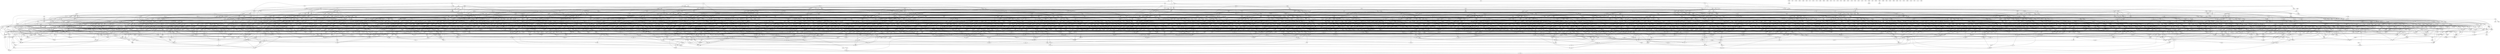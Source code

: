 strict digraph  {
	417;
	17997 -> 18033;
	10440 -> 11304;
	10440 -> 14328;
	10440 -> 10458;
	10440 -> 11520;
	10440 -> 10452;
	492 -> 8268;
	492 -> 5676;
	492 -> 494;
	10750 -> 10756;
	10750 -> 10786;
	4593 -> 5889;
	4593 -> 4595;
	7132 -> 7162;
	7132 -> 7150;
	7132 -> 7348;
	7132 -> 7312;
	17633 -> 18929;
	17633 -> 17705;
	13797 -> 13809;
	3077 -> 10853;
	3077 -> 3293;
	3077 -> 4373;
	2622 -> 2766;
	2622 -> 2838;
	2622 -> 3270;
	14725 -> 15373;
	14725 -> 14869;
	14725 -> 14726;
	4199 -> 11975;
	10692 -> 13284;
	10692 -> 11124;
	10692 -> 11340;
	7112 -> 14888;
	12595 -> 12667;
	15564 -> 16860;
	15564 -> 15996;
	15564 -> 15582;
	12235 -> 12307;
	12235 -> 12667;
	12235 -> 13531;
	18986 -> 19418;
	9829 -> 13717;
	9829 -> 10045;
	9829 -> 9847;
	9829 -> 9835;
	17269 -> 17270;
	17269 -> 19861;
	464 -> 572;
	464 -> 680;
	464 -> 6944;
	464 -> 536;
	6060 -> 6096;
	6060 -> 13836;
	6060 -> 6066;
	4943 -> 4961;
	4943 -> 4955;
	5731 -> 7027;
	5731 -> 5749;
	18257 -> 19337;
	18257 -> 19121;
	18257 -> 18275;
	18257 -> 18329;
	5748 -> 7044;
	5748 -> 13524;
	5748 -> 5754;
	5748 -> 5749;
	5592 -> 5597;
	5592 -> 5610;
	10399 -> 18175;
	10399 -> 11047;
	10399 -> 10402;
	10300 -> 10306;
	10300 -> 15484;
	10300 -> 10318;
	3518 -> 3734;
	8291 -> 10883;
	8291 -> 8315;
	8291 -> 8309;
	19139 -> 19175;
	9433 -> 9649;
	9433 -> 13321;
	9433 -> 9435;
	9433 -> 9451;
	3734 -> 3737;
	3734 -> 11510;
	3734 -> 5030;
	10581 -> 11445;
	10581 -> 13173;
	5938 -> 6370;
	5938 -> 5974;
	2237 -> 17789;
	2237 -> 2249;
	2237 -> 2309;
	8515 -> 8521;
	8549 -> 8981;
	8549 -> 15029;
	10771 -> 10987;
	10771 -> 10775;
	13504 -> 14800;
	4195 -> 4199;
	4195 -> 11971;
	4195 -> 4197;
	4195 -> 4303;
	4195 -> 4627;
	18460 -> 18496;
	18573 -> 19437;
	9115 -> 9117;
	9115 -> 9547;
	9115 -> 9763;
	9115 -> 9139;
	10827 -> 18603;
	4100 -> 19652;
	4100 -> 4532;
	4100 -> 4316;
	19430 -> 19432;
	4156 -> 4300;
	4156 -> 5452;
	4156 -> 4804;
	4128 -> 4129;
	4128 -> 4134;
	13085 -> 14165;
	13085 -> 13103;
	9581 -> 9797;
	9581 -> 10229;
	9699 -> 9711;
	9699 -> 10347;
	9699 -> 12291;
	9699 -> 13587;
	1090 -> 1126;
	1090 -> 2386;
	1090 -> 1096;
	12168 -> 12170;
	12168 -> 12172;
	8716 -> 16492;
	8716 -> 12604;
	8716 -> 8722;
	15987 -> 15989;
	15987 -> 16635;
	15987 -> 17283;
	16404 -> 16405;
	16404 -> 16408;
	14400 -> 15048;
	14400 -> 14401;
	14400 -> 14405;
	4840 -> 12616;
	4840 -> 4841;
	4840 -> 4948;
	4840 -> 4858;
	5331 -> 5979;
	14527 -> 15391;
	9869 -> 9875;
	17001 -> 17037;
	14633 -> 14669;
	8430 -> 8431;
	8430 -> 8502;
	8430 -> 8442;
	11506 -> 11507;
	11506 -> 12802;
	14127 -> 14133;
	8852 -> 10148;
	8852 -> 8854;
	13050 -> 13056;
	13050 -> 13914;
	3742 -> 5038;
	3742 -> 6334;
	3742 -> 3886;
	3742 -> 3743;
	10853 -> 10889;
	3447 -> 11223;
	19011 -> 19155;
	19011 -> 19017;
	19011 -> 19013;
	11245 -> 11249;
	11245 -> 11247;
	11245 -> 11461;
	10230 -> 14118;
	10230 -> 10242;
	10230 -> 10232;
	9882 -> 9886;
	9882 -> 12474;
	9882 -> 17658;
	19710 -> 19818;
	15363 -> 15543;
	12632 -> 12704;
	12632 -> 12634;
	19155 -> 19157;
	19155 -> 19371;
	4098 -> 4100;
	4098 -> 4314;
	4098 -> 5178;
	4098 -> 11874;
	4098 -> 19650;
	4098 -> 4530;
	9828 -> 9829;
	9828 -> 10260;
	9828 -> 11124;
	9828 -> 9864;
	8084 -> 14564;
	8084 -> 8192;
	19423 -> 19429;
	9821 -> 17597;
	121 -> 7897;
	121 -> 985;
	121 -> 124;
	121 -> 5305;
	121 -> 6601;
	121 -> 1201;
	3639 -> 3657;
	3639 -> 3645;
	3639 -> 3651;
	11930 -> 11936;
	11930 -> 11933;
	11930 -> 12362;
	11068 -> 12364;
	501 -> 6981;
	501 -> 1149;
	4234 -> 4240;
	752 -> 753;
	752 -> 7232;
	2989 -> 18541;
	2989 -> 10765;
	11504 -> 11506;
	11504 -> 11612;
	11504 -> 11507;
	11504 -> 11516;
	11504 -> 11510;
	53 -> 5237;
	10823 -> 12119;
	10823 -> 10835;
	4327;
	8521 -> 8525;
	8521 -> 8953;
	6981 -> 6983;
	5554 -> 5578;
	14669 -> 14675;
	14669 -> 14687;
	5496 -> 5499;
	9595 -> 14779;
	9024 -> 9030;
	13180 -> 14476;
	13180 -> 13192;
	1873 -> 9649;
	1873 -> 3169;
	18923 -> 19139;
	18923 -> 18929;
	18923 -> 18935;
	3050 -> 18602;
	3050 -> 5642;
	3050 -> 4346;
	3050 -> 3052;
	16135 -> 16171;
	5715 -> 6363;
	15413 -> 15437;
	16503 -> 16719;
	8671 -> 8707;
	8671 -> 8743;
	8671 -> 8815;
	17387 -> 17423;
	17387 -> 17495;
	13373 -> 14669;
	13373 -> 13379;
	13373 -> 13391;
	9776 -> 9848;
	9776 -> 9788;
	9776 -> 9782;
	4176 -> 4194;
	4176 -> 4180;
	9016 -> 12904;
	14347 -> 15211;
	14347 -> 14779;
	14347 -> 14353;
	14347 -> 14351;
	14347 -> 15427;
	8873 -> 15353;
	8873 -> 8891;
	8873 -> 8981;
	14148 -> 14184;
	14148 -> 14153;
	4017 -> 4029;
	4017 -> 19569;
	1017 -> 1018;
	1017 -> 1019;
	1017 -> 16569;
	1017 -> 1041;
	1017 -> 7497;
	1017 -> 1023;
	15650 -> 15653;
	15650 -> 19538;
	15650 -> 16946;
	4079 -> 4943;
	4079 -> 5375;
	4079 -> 4295;
	15585 -> 15621;
	15585 -> 15729;
	15585 -> 16233;
	9711 -> 17487;
	9711 -> 9713;
	15353 -> 15389;
	15353 -> 15359;
	6206 -> 6208;
	9652 -> 10300;
	9652 -> 9682;
	9652 -> 12244;
	9652 -> 9676;
	8663 -> 8735;
	8663 -> 16439;
	10137 -> 12729;
	10137 -> 15321;
	19 -> 1099;
	19 -> 1315;
	19 -> 15571;
	19 -> 163;
	19 -> 451;
	19 -> 6499;
	19729 -> 19731;
	19729 -> 19765;
	15091 -> 15095;
	7723 -> 7726;
	818 -> 1034;
	818 -> 1250;
	4070 -> 4100;
	4070 -> 5366;
	4070 -> 4502;
	4070 -> 4094;
	13897 -> 13915;
	1980 -> 9756;
	1980 -> 3276;
	1980 -> 17532;
	1980 -> 5868;
	1980 -> 1984;
	15811 -> 16459;
	15811 -> 16675;
	15234 -> 15306;
	15234 -> 15239;
	5054 -> 5162;
	5175 -> 7767;
	8813 -> 10109;
	8813 -> 8849;
	8813 -> 13997;
	742 -> 748;
	742 -> 743;
	742 -> 850;
	742 -> 7222;
	742 -> 3334;
	742 -> 778;
	11810 -> 12674;
	11810 -> 11828;
	11810 -> 12458;
	12310 -> 14902;
	16544 -> 16550;
	16544 -> 16546;
	11359 -> 19135;
	11359 -> 12655;
	12110 -> 12254;
	12110 -> 12182;
	6603 -> 6604;
	6603 -> 7251;
	6603 -> 7035;
	6655 -> 7303;
	6655 -> 6658;
	6655 -> 6657;
	17478 -> 17694;
	17478 -> 17481;
	17478 -> 17484;
	1804 -> 1912;
	10325 -> 10331;
	10325 -> 14213;
	10325 -> 11621;
	17306 -> 18602;
	17306 -> 17486;
	17306 -> 17342;
	2860 -> 4156;
	2860 -> 5452;
	17528;
	3024 -> 3672;
	3024 -> 18576;
	3024 -> 3096;
	12618 -> 15210;
	12618 -> 13914;
	12618 -> 12620;
	1642 -> 4234;
	1642 -> 2290;
	1642 -> 2938;
	1642 -> 2506;
	14822 -> 14825;
	14822 -> 14894;
	16694 -> 16696;
	16694 -> 16838;
	15616 -> 15688;
	15616 -> 16696;
	15616 -> 16048;
	18666 -> 18882;
	18666 -> 18668;
	18666 -> 18669;
	514 -> 16066;
	514 -> 622;
	514 -> 532;
	12429 -> 12645;
	1099 -> 7579;
	1099 -> 1105;
	1099 -> 3691;
	18486 -> 18558;
	18486 -> 18488;
	18486 -> 18498;
	11858 -> 11859;
	1634 -> 1646;
	1634 -> 2930;
	5810 -> 5816;
	14825 -> 15473;
	18044 -> 18062;
	18044 -> 18045;
	18044 -> 18046;
	12191 -> 12263;
	16208 -> 16214;
	16208 -> 16424;
	16208 -> 16388;
	17224 -> 17236;
	16953 -> 18033;
	16953 -> 18249;
	16953 -> 17385;
	16953 -> 17061;
	12537 -> 12573;
	12537 -> 12549;
	12537 -> 12645;
	2248 -> 4840;
	2248 -> 2356;
	2248 -> 2284;
	2248 -> 2249;
	810 -> 16362;
	810 -> 7290;
	12422 -> 12452;
	12422 -> 12458;
	13980 -> 13986;
	3632 -> 4928;
	12294;
	12201 -> 12202;
	2338 -> 2554;
	2356 -> 4948;
	2084 -> 2156;
	2084 -> 7268;
	17175 -> 17247;
	17175 -> 17176;
	4898 -> 4928;
	4898 -> 12674;
	4898 -> 4899;
	5687 -> 6983;
	5687 -> 5831;
	9756 -> 9828;
	9756 -> 17532;
	9756 -> 9972;
	9756 -> 14940;
	9756 -> 10188;
	9756 -> 9864;
	3653 -> 3659;
	5633 -> 5705;
	1443 -> 5331;
	1443 -> 1659;
	1443 -> 2523;
	16676 -> 16694;
	16676 -> 16677;
	16676 -> 16748;
	16676 -> 16820;
	1730 -> 1946;
	6904 -> 6905;
	15717 -> 15729;
	15717 -> 15723;
	16459 -> 16675;
	16459 -> 16495;
	16459 -> 17755;
	8268 -> 8269;
	8268 -> 8273;
	8268 -> 8340;
	8268 -> 14748;
	578 -> 1226;
	578 -> 1010;
	17121 -> 17127;
	8479 -> 8515;
	8479 -> 13663;
	8479 -> 8480;
	8479 -> 12367;
	8479 -> 8485;
	8479 -> 11071;
	8479 -> 9775;
	589 -> 1237;
	589 -> 3181;
	15688 -> 16984;
	2290 -> 2506;
	2290 -> 2302;
	8944 -> 9016;
	8944 -> 15424;
	6421 -> 7717;
	6421 -> 6425;
	8225 -> 8873;
	8225 -> 9521;
	8225 -> 8657;
	8225 -> 16001;
	15855 -> 16503;
	15855 -> 15927;
	15855 -> 16719;
	15855 -> 16287;
	18714 -> 18930;
	18714 -> 18715;
	16242 -> 16248;
	19265 -> 19271;
	19265 -> 19337;
	19265 -> 19283;
	11882;
	13523 -> 13595;
	13523 -> 13559;
	8345 -> 14825;
	5038 -> 6334;
	653 -> 677;
	653 -> 797;
	653 -> 761;
	653 -> 869;
	653 -> 5837;
	14118 -> 14123;
	14118 -> 14120;
	14118 -> 14226;
	14631 -> 14633;
	14631 -> 14847;
	10557 -> 10581;
	10557 -> 13149;
	10557 -> 10559;
	2985 -> 2986;
	2985 -> 3201;
	4084 -> 4090;
	4084 -> 4948;
	4084 -> 4300;
	4084 -> 5380;
	2570 -> 2576;
	2570 -> 5162;
	14428 -> 15292;
	16061 -> 16073;
	16061 -> 16097;
	16061 -> 19949;
	1871 -> 17423;
	16696 -> 16732;
	5867 -> 6047;
	3910 -> 3922;
	3910 -> 3982;
	3910 -> 3916;
	3910 -> 4090;
	16100 -> 19988;
	16100 -> 16748;
	16100 -> 16532;
	12307 -> 12310;
	9531 -> 10827;
	9531 -> 9711;
	9531 -> 9532;
	2404 -> 3700;
	2404 -> 2584;
	11893 -> 12757;
	11893 -> 12001;
	11893 -> 11895;
	11893 -> 19669;
	14140 -> 14141;
	14950 -> 15058;
	14950 -> 14986;
	14950 -> 14974;
	7371 -> 7377;
	7371 -> 15147;
	15146 -> 15362;
	15146 -> 15148;
	15146 -> 15147;
	9125 -> 11717;
	9125 -> 14309;
	9125 -> 10205;
	9125 -> 9143;
	5051 -> 5069;
	5051 -> 5123;
	17251 -> 17269;
	17251 -> 17899;
	19589 -> 19601;
	19589 -> 19613;
	19589 -> 19625;
	1945 -> 1946;
	1945 -> 1975;
	1945 -> 2053;
	1945 -> 2017;
	4028 -> 4100;
	4028 -> 4029;
	4028 -> 6620;
	4028 -> 11804;
	1203 -> 2499;
	1203 -> 3795;
	1203 -> 1221;
	1203 -> 1204;
	6100 -> 6316;
	6100 -> 6208;
	6100 -> 6172;
	17501 -> 17507;
	17501 -> 17513;
	7257 -> 7258;
	7257 -> 7329;
	10910 -> 11126;
	10910 -> 10916;
	16542 -> 16544;
	16542 -> 17838;
	16542 -> 16554;
	16542 -> 16546;
	17984 -> 17996;
	14660 -> 14678;
	3293 -> 7181;
	19010 -> 19011;
	19010 -> 19013;
	15469 -> 15473;
	3737 -> 3743;
	4314 -> 5178;
	4314 -> 12090;
	4314 -> 4316;
	4314 -> 5610;
	4314 -> 4530;
	4314 -> 4319;
	1435 -> 6619;
	1435 -> 1867;
	1435 -> 1471;
	1435 -> 5323;
	9914 -> 17690;
	9914 -> 9916;
	10502 -> 10505;
	10502 -> 10504;
	10502 -> 10538;
	10502 -> 13094;
	17423 -> 17495;
	17423 -> 18071;
	3844 -> 3880;
	12068 -> 14660;
	12068 -> 12932;
	12068 -> 19844;
	6472 -> 6478;
	5185;
	1427 -> 1463;
	691 -> 715;
	691 -> 5875;
	691 -> 709;
	691 -> 7171;
	12573 -> 12591;
	12573 -> 12645;
	6096 -> 6100;
	6096 -> 7392;
	14440 -> 15520;
	19477 -> 19478;
	19477 -> 19585;
	130 -> 15682;
	130 -> 1426;
	130 -> 131;
	130 -> 778;
	19448 -> 19460;
	19448 -> 19466;
	13565 -> 14213;
	13565 -> 13997;
	1737;
	5821 -> 5824;
	8390 -> 9686;
	8390 -> 12278;
	8390 -> 8391;
	2817 -> 2835;
	2817 -> 6705;
	2817 -> 10593;
	2817 -> 2818;
	2817 -> 5409;
	2817 -> 2823;
	18878 -> 18986;
	18878 -> 18884;
	748 -> 856;
	748 -> 784;
	17444 -> 17445;
	3310 -> 3742;
	3310 -> 3418;
	3310 -> 18862;
	3310 -> 3526;
	7219 -> 7255;
	7219 -> 7221;
	7219 -> 7222;
	7219 -> 7327;
	7219 -> 7225;
	3319 -> 3325;
	15626 -> 15650;
	5156 -> 5174;
	5156 -> 5162;
	5156 -> 12932;
	5156 -> 5158;
	7560 -> 15336;
	6916 -> 7132;
	6916 -> 7348;
	18808 -> 19024;
	12948 -> 15540;
	7897 -> 8329;
	7897 -> 7903;
	15268 -> 15292;
	15268 -> 15484;
	10413 -> 10557;
	10413 -> 10629;
	10413 -> 18189;
	10413 -> 10449;
	19538 -> 19574;
	17344 -> 17560;
	14595 -> 14631;
	14595 -> 15243;
	14184 -> 14185;
	16128 -> 16152;
	155 -> 1019;
	155 -> 4043;
	1358 -> 1359;
	7457 -> 7463;
	19271 -> 19283;
	4029 -> 5109;
	14938 -> 15082;
	14938 -> 14974;
	11480 -> 11516;
	11480 -> 11660;
	9464 -> 12056;
	9464 -> 9896;
	9464 -> 9466;
	4123 -> 4195;
	4123 -> 4127;
	4123 -> 4129;
	4123 -> 4159;
	4123 -> 4303;
	512 -> 514;
	512 -> 548;
	512 -> 620;
	512 -> 536;
	3805 -> 6397;
	3805 -> 3811;
	2815 -> 2817;
	2815 -> 2923;
	2815 -> 5407;
	2815 -> 2818;
	2815 -> 3247;
	2815 -> 2887;
	18283 -> 18715;
	18283 -> 18284;
	2019 -> 2451;
	6332 -> 6334;
	7767 -> 15543;
	17680 -> 17692;
	8181 -> 8183;
	14371 -> 14372;
	14371 -> 14375;
	14371 -> 14443;
	2849 -> 5441;
	2849 -> 2855;
	272 -> 6752;
	4115 -> 4127;
	4115 -> 4295;
	4115 -> 4763;
	16183 -> 16831;
	6799 -> 7663;
	13270;
	18455 -> 18563;
	18455 -> 19319;
	19881 -> 19953;
	13144 -> 14440;
	13144 -> 14224;
	19239 -> 19311;
	19239 -> 19347;
	13678 -> 14974;
	13155 -> 13173;
	13155 -> 13161;
	13155 -> 13587;
	13284 -> 14148;
	12732 -> 12948;
	12732 -> 12733;
	12732 -> 15324;
	6297 -> 6477;
	14492 -> 15140;
	14492 -> 14564;
	13243 -> 13245;
	14979 -> 15051;
	14979 -> 14991;
	800 -> 818;
	9189 -> 9225;
	9189 -> 11781;
	9189 -> 9195;
	10883 -> 10955;
	10883 -> 10889;
	10883 -> 10919;
	9074 -> 12962;
	9074 -> 16850;
	9074 -> 9110;
	9074 -> 9076;
	12383 -> 12455;
	19601 -> 19613;
	2919 -> 2943;
	18545 -> 18563;
	3700 -> 3844;
	3700 -> 3880;
	3700 -> 3701;
	11260 -> 11404;
	11260 -> 11368;
	11260 -> 15148;
	18175 -> 18283;
	18175 -> 19039;
	18175 -> 18607;
	16982 -> 16984;
	16982 -> 18062;
	16982 -> 17198;
	16982 -> 19574;
	17826 -> 17830;
	17826 -> 17838;
	13093 -> 13095;
	13093 -> 13741;
	13093 -> 13094;
	3505 -> 3507;
	3505 -> 3541;
	3043 -> 3187;
	3043 -> 3044;
	3043 -> 3045;
	3043 -> 6931;
	3043 -> 5635;
	3043 -> 3691;
	15336 -> 15337;
	12680 -> 12704;
	7275 -> 7277;
	7275 -> 15051;
	7275 -> 7707;
	1458 -> 2754;
	1458 -> 1463;
	1458 -> 1674;
	1458 -> 1470;
	17585 -> 17597;
	19097 -> 19109;
	19097 -> 19115;
	6553 -> 6571;
	5824 -> 6472;
	2596 -> 2776;
	2596 -> 2614;
	2596 -> 10372;
	2596 -> 2620;
	6624 -> 14400;
	6624 -> 6628;
	6624 -> 6626;
	6624 -> 6629;
	6624 -> 6648;
	6624 -> 6630;
	1562 -> 1634;
	13042 -> 13114;
	13042 -> 14338;
	13042 -> 13474;
	2505 -> 2506;
	2505 -> 2511;
	6628 -> 6629;
	6628 -> 6664;
	6628 -> 6658;
	7139 -> 7175;
	10944 -> 10968;
	10944 -> 10949;
	13758 -> 13760;
	12040 -> 12904;
	14059 -> 14071;
	391 -> 394;
	391 -> 1687;
	8157 -> 8158;
	8157 -> 8169;
	5836 -> 7132;
	5836 -> 6016;
	5836 -> 5837;
	5836 -> 5848;
	14017 -> 14023;
	8387 -> 9683;
	8387 -> 14867;
	11235 -> 19011;
	11235 -> 11247;
	11235 -> 11237;
	11507 -> 19283;
	15621 -> 15729;
	11803 -> 12235;
	11803 -> 12667;
	11803 -> 12019;
	11803 -> 11804;
	18602 -> 18608;
	18602 -> 18674;
	18602 -> 19250;
	18602 -> 18603;
	10327 -> 10331;
	10327 -> 15511;
	10207 -> 15391;
	10207 -> 10315;
	10207 -> 11503;
	3922 -> 19474;
	3922 -> 3958;
	3161 -> 3197;
	16838 -> 19430;
	9993 -> 10137;
	3276 -> 3384;
	3276 -> 5868;
	3276 -> 3312;
	3276 -> 3282;
	16008 -> 16010;
	16008 -> 16224;
	16008 -> 16152;
	2304 -> 17856;
	2304 -> 2306;
	2304 -> 2309;
	16795 -> 19387;
	16795 -> 16831;
	10038 -> 10074;
	5016 -> 12792;
	5016 -> 5017;
	5816 -> 7112;
	5816 -> 5819;
	7009 -> 7225;
	7009 -> 7657;
	7009 -> 7081;
	9521 -> 17297;
	18594 -> 18666;
	10977 -> 11625;
	10577 -> 10793;
	13496 -> 13499;
	13496 -> 14144;
	15740 -> 16388;
	15740 -> 16820;
	6999 -> 7071;
	6999 -> 7005;
	6999 -> 7035;
	6999 -> 7215;
	5174 -> 5175;
	2156 -> 2158;
	12085 -> 12733;
	12085 -> 19861;
	9910 -> 9928;
	9910 -> 9916;
	3003 -> 10779;
	3003 -> 3651;
	6508 -> 6509;
	6508 -> 6580;
	9550 -> 9562;
	9550 -> 9568;
	17565 -> 17997;
	4839 -> 4840;
	4839 -> 12615;
	4839 -> 4851;
	4839 -> 4841;
	4839 -> 6135;
	6296 -> 6332;
	6296 -> 6297;
	3880 -> 6472;
	3880 -> 19432;
	3880 -> 3886;
	715 -> 716;
	7268 -> 7271;
	7268 -> 15044;
	13092 -> 13095;
	13092 -> 13093;
	13092 -> 13094;
	13092 -> 13524;
	13092 -> 14388;
	15687 -> 15688;
	15687 -> 15723;
	2311 -> 17863;
	16914 -> 17346;
	16914 -> 16986;
	16914 -> 18210;
	19418 -> 19430;
	6045 -> 6477;
	6045 -> 6047;
	13184 -> 13208;
	13184 -> 13328;
	13184 -> 13190;
	13184 -> 14480;
	4127 -> 4199;
	4127 -> 4343;
	4127 -> 4991;
	17885 -> 17891;
	17885 -> 19181;
	9924 -> 9930;
	9924 -> 9928;
	3982 -> 5062;
	3982 -> 4090;
	3982 -> 3988;
	4373 -> 4379;
	4373 -> 4481;
	4373 -> 19925;
	12529 -> 12535;
	18364 -> 18544;
	12380 -> 12383;
	12380 -> 12452;
	766 -> 772;
	766 -> 784;
	766 -> 778;
	12001 -> 12005;
	12001 -> 12004;
	12001 -> 12019;
	12001 -> 12217;
	3507 -> 3579;
	3507 -> 3651;
	19128 -> 19131;
	19128 -> 19344;
	10930 -> 18706;
	9532 -> 9676;
	9532 -> 9568;
	1403 -> 1619;
	1403 -> 9179;
	11729 -> 19505;
	1936 -> 5824;
	1936 -> 2584;
	12715 -> 12733;
	16636 -> 17932;
	19797 -> 19798;
	16634 -> 16636;
	16634 -> 16635;
	6626 -> 6628;
	6626 -> 6629;
	6626 -> 7274;
	9902 -> 9914;
	9902 -> 9904;
	9902 -> 13790;
	9902 -> 17678;
	9902 -> 11198;
	9902 -> 15086;
	5909 -> 5981;
	8213 -> 8225;
	8213 -> 15989;
	8213 -> 8321;
	8213 -> 10805;
	15044 -> 15045;
	60 -> 492;
	60 -> 7836;
	60 -> 66;
	60 -> 6540;
	60 -> 15612;
	60 -> 168;
	5875 -> 7171;
	5875 -> 5879;
	5875 -> 5983;
	879 -> 4767;
	879 -> 881;
	879 -> 1023;
	879 -> 16431;
	7887 -> 14367;
	7887 -> 8967;
	7887 -> 7893;
	5778;
	4868 -> 4940;
	15445 -> 15469;
	15445 -> 15446;
	15445 -> 15481;
	15445 -> 15447;
	8940 -> 8944;
	8940 -> 9048;
	8940 -> 8943;
	980 -> 4868;
	980 -> 998;
	980 -> 16532;
	16719 -> 19311;
	3718 -> 3742;
	11046 -> 11048;
	11046 -> 11047;
	3131 -> 3239;
	3131 -> 7019;
	13040 -> 13042;
	13040 -> 14120;
	13040 -> 13046;
	16042 -> 18634;
	16042 -> 16054;
	16042 -> 16048;
	16042 -> 16474;
	16042 -> 16690;
	16042 -> 16150;
	2549 -> 10325;
	2549 -> 2585;
	12099 -> 13395;
	12099 -> 12129;
	12099 -> 12135;
	19387 -> 19423;
	5682 -> 5687;
	5682 -> 5754;
	5682 -> 5686;
	5682 -> 5826;
	5682 -> 5683;
	9562 -> 9568;
	11181 -> 11187;
	11181 -> 12477;
	11895 -> 11907;
	19163 -> 19175;
	19163 -> 19181;
	7940 -> 8372;
	7940 -> 11828;
	7940 -> 7946;
	10250 -> 10256;
	10250 -> 12842;
	10250 -> 11546;
	14123 -> 14141;
	14123 -> 14135;
	11036 -> 11468;
	11036 -> 11048;
	11036 -> 11252;
	10454 -> 11318;
	10454 -> 18230;
	10454 -> 13046;
	16499 -> 19091;
	16499 -> 17795;
	16499 -> 16523;
	9682 -> 9683;
	9682 -> 17458;
	13809 -> 14241;
	11693 -> 11729;
	11693 -> 12125;
	11693 -> 12773;
	1617 -> 1619;
	1617 -> 9393;
	5599 -> 5605;
	5599 -> 6031;
	5599 -> 6895;
	5599 -> 5603;
	5599 -> 13375;
	2499 -> 2505;
	2499 -> 3795;
	2499 -> 2511;
	862 -> 2158;
	13241 -> 14537;
	14007 -> 14031;
	6007 -> 6008;
	6007 -> 7303;
	9514 -> 9550;
	9514 -> 9532;
	8641 -> 8671;
	8641 -> 12529;
	8641 -> 8647;
	8641 -> 8749;
	8641 -> 8677;
	8641 -> 16417;
	19571 -> 19787;
	9102 -> 9318;
	9102 -> 14286;
	9102 -> 9246;
	10505 -> 10577;
	10505 -> 10511;
	10505 -> 11585;
	2234 -> 2237;
	2234 -> 3530;
	2234 -> 2342;
	2234 -> 2306;
	4170 -> 4314;
	4170 -> 5466;
	16884 -> 16914;
	16884 -> 17532;
	16884 -> 17964;
	16884 -> 16889;
	13520 -> 13523;
	13316 -> 14612;
	9950 -> 9968;
	9950 -> 10166;
	9950 -> 9986;
	16576 -> 19168;
	6477 -> 6479;
	6477 -> 6478;
	12386 -> 12422;
	12386 -> 12410;
	12386 -> 12398;
	12386 -> 12389;
	12386 -> 12458;
	599 -> 635;
	599 -> 1247;
	5605 -> 5821;
	5605 -> 5606;
	5605 -> 5607;
	649 -> 653;
	649 -> 1945;
	649 -> 652;
	649 -> 1081;
	709 -> 715;
	709 -> 713;
	709 -> 8485;
	709 -> 3301;
	709 -> 712;
	6584 -> 6620;
	6584 -> 7232;
	7463 -> 15239;
	15350 -> 15353;
	15350 -> 15362;
	15350 -> 15351;
	1127 -> 7607;
	1127 -> 5015;
	16425 -> 16437;
	16425 -> 19017;
	16425 -> 16569;
	16425 -> 16431;
	10317 -> 18093;
	10317 -> 10318;
	19569 -> 19571;
	548 -> 16100;
	548 -> 572;
	548 -> 980;
	548 -> 551;
	548 -> 620;
	548 -> 554;
	17267 -> 18563;
	985 -> 6169;
	985 -> 1201;
	985 -> 988;
	985 -> 16537;
	9875 -> 15059;
	921 -> 922;
	921 -> 6105;
	921 -> 7401;
	4051 -> 4087;
	4051 -> 4483;
	4051 -> 4915;
	17091 -> 17739;
	17091 -> 17523;
	17091 -> 17235;
	17091 -> 17127;
	13133 -> 13565;
	13133 -> 14213;
	13133 -> 13139;
	13133 -> 13997;
	15682 -> 15688;
	15682 -> 16330;
	15682 -> 16546;
	15682 -> 15754;
	7780 -> 7816;
	7780 -> 9076;
	7780 -> 7852;
	7780 -> 10372;
	7780 -> 7798;
	4764 -> 6060;
	4764 -> 4767;
	19311 -> 19347;
	18697 -> 18715;
	18697 -> 18769;
	4379 -> 4811;
	4379 -> 4595;
	13940 -> 14156;
	13940 -> 13941;
	5120 -> 5156;
	5120 -> 5123;
	17015 -> 17879;
	16178 -> 16610;
	16178 -> 16394;
	8431 -> 8647;
	8431 -> 13615;
	6620 -> 7268;
	6620 -> 6623;
	11778 -> 11994;
	11778 -> 11781;
	11778 -> 12426;
	18729 -> 18730;
	8411 -> 13595;
	8411 -> 9707;
	2219 -> 2231;
	2219 -> 7403;
	2219 -> 17771;
	2219 -> 2363;
	2219 -> 4811;
	13912 -> 15208;
	13912 -> 13930;
	15528 -> 15532;
	15528 -> 15540;
	15528 -> 15534;
	1126 -> 3718;
	1126 -> 1127;
	1126 -> 2422;
	11096;
	13595 -> 13607;
	14456 -> 14888;
	7697 -> 15473;
	1704 -> 5592;
	1704 -> 1705;
	1704 -> 2136;
	7711 -> 7723;
	7711 -> 7717;
	5865 -> 5867;
	5865 -> 6297;
	5865 -> 6045;
	5865 -> 7161;
	5435 -> 5867;
	5435 -> 5615;
	5435 -> 6731;
	14537 -> 15185;
	5042 -> 5054;
	8329 -> 12217;
	1848 -> 2280;
	1848 -> 7032;
	1848 -> 1849;
	5113 -> 5117;
	5113 -> 7705;
	5113 -> 5149;
	5113 -> 5125;
	5113 -> 5119;
	1688 -> 9464;
	1688 -> 2336;
	8165 -> 8813;
	1149 -> 1221;
	1149 -> 1185;
	6754 -> 6862;
	6754 -> 6790;
	6754 -> 6898;
	8112 -> 8118;
	14696 -> 14840;
	17507 -> 17579;
	17507 -> 17513;
	18634 -> 18850;
	18634 -> 18706;
	15058 -> 15082;
	15058 -> 15059;
	559 -> 561;
	11187 -> 11223;
	10756 -> 11404;
	10756 -> 13348;
	11304 -> 11520;
	11304 -> 11340;
	8570 -> 8600;
	8570 -> 12458;
	9554 -> 9698;
	9554 -> 9986;
	9554 -> 9590;
	19429 -> 19430;
	19429 -> 19432;
	350 -> 998;
	350 -> 2942;
	350 -> 1646;
	4401 -> 19953;
	4401 -> 4419;
	4401 -> 4413;
	1492 -> 2356;
	1492 -> 4084;
	1492 -> 1924;
	1492 -> 2788;
	1492 -> 5380;
	14624 -> 14660;
	14624 -> 14642;
	14624 -> 14840;
	10306 -> 10318;
	18086 -> 18104;
	2160 -> 2304;
	2160 -> 4752;
	2160 -> 2190;
	857 -> 7337;
	857 -> 1073;
	5235 -> 5237;
	5235 -> 5253;
	19175 -> 19181;
	4295 -> 4943;
	4295 -> 6887;
	4295 -> 4301;
	4295 -> 4319;
	1310 -> 1490;
	17487 -> 18783;
	5917 -> 6025;
	5917 -> 5935;
	5917 -> 7213;
	2287 -> 2290;
	2287 -> 7471;
	2287 -> 6175;
	2287 -> 2359;
	2287 -> 2289;
	8907 -> 10203;
	8907 -> 9015;
	8907 -> 8943;
	9649 -> 9652;
	1426 -> 1642;
	1426 -> 2290;
	1426 -> 1427;
	1426 -> 2506;
	1426 -> 1432;
	3657 -> 3873;
	3657 -> 7545;
	3657 -> 3659;
	2386 -> 2404;
	2386 -> 2422;
	10796 -> 10798;
	10796 -> 11660;
	10796 -> 11228;
	13015 -> 13663;
	13015 -> 13087;
	13015 -> 13017;
	13015 -> 14311;
	6926 -> 7574;
	6926 -> 6944;
	2454 -> 10230;
	2454 -> 5046;
	3579 -> 3795;
	3579 -> 19131;
	3579 -> 6171;
	3579 -> 3651;
	14675 -> 14687;
	14675 -> 15323;
	8269 -> 8273;
	8269 -> 16045;
	8269 -> 8485;
	2725 -> 3805;
	10422 -> 10458;
	10422 -> 10427;
	12125 -> 12773;
	19835;
	17059 -> 17061;
	2923 -> 3571;
	2923 -> 2929;
	2923 -> 3787;
	2923 -> 2927;
	8358 -> 8790;
	2894 -> 2900;
	2894 -> 3758;
	2894 -> 2930;
	7936 -> 9016;
	7936 -> 11824;
	7936 -> 13120;
	7936 -> 7954;
	15211 -> 15427;
	14983 -> 15091;
	14983 -> 14986;
	16831 -> 19423;
	16831 -> 16835;
	16831 -> 16837;
	11994 -> 11996;
	11994 -> 12426;
	17106 -> 19698;
	18794 -> 19010;
	18794 -> 18974;
	6958 -> 7030;
	7508 -> 15284;
	8657 -> 8693;
	8657 -> 8873;
	8657 -> 8663;
	8657 -> 11249;
	8657 -> 12545;
	15410 -> 15413;
	15410 -> 15446;
	2813 -> 2849;
	2813 -> 2837;
	10924 -> 10930;
	10924 -> 11356;
	5619 -> 6915;
	5619 -> 13395;
	5619 -> 5621;
	5619 -> 5620;
	7776 -> 7780;
	7776 -> 7800;
	7776 -> 12960;
	5283 -> 5715;
	5283 -> 6363;
	5283 -> 5499;
	3916 -> 3922;
	3916 -> 6508;
	3916 -> 4348;
	3916 -> 3952;
	3916 -> 3988;
	18974 -> 18986;
	4906 -> 4907;
	16093 -> 16741;
	16093 -> 16165;
	16093 -> 16097;
	16093 -> 17389;
	6848 -> 14624;
	18151 -> 18175;
	18151 -> 18331;
	6721 -> 7369;
	6721 -> 6829;
	16275 -> 16287;
	16275 -> 16311;
	15704 -> 15740;
	16570 -> 16576;
	6875 -> 7091;
	7809 -> 15585;
	7809 -> 7953;
	7809 -> 7881;
	7809 -> 11697;
	9969 -> 9971;
	9969 -> 15153;
	9969 -> 13857;
	10825 -> 10827;
	10825 -> 10933;
	16060 -> 16061;
	16060 -> 16066;
	16060 -> 16492;
	19528 -> 19564;
	19528 -> 19600;
	837 -> 16389;
	837 -> 861;
	837 -> 4725;
	18323;
	4240 -> 5536;
	6526 -> 6958;
	6526 -> 6538;
	6526 -> 6550;
	6526 -> 6742;
	15433 -> 15469;
	15433 -> 15437;
	5081 -> 5117;
	6507 -> 7371;
	6507 -> 6508;
	6507 -> 6509;
	6507 -> 6939;
	6507 -> 14283;
	10164 -> 10170;
	10164 -> 10166;
	12549 -> 12729;
	12549 -> 12550;
	3345 -> 7233;
	16360 -> 16576;
	3286 -> 3310;
	3286 -> 3718;
	3286 -> 18838;
	3286 -> 11062;
	5739 -> 5740;
	5739 -> 6171;
	5739 -> 7035;
	9318 -> 9322;
	9318 -> 9426;
	3992 -> 4100;
	3992 -> 4028;
	3992 -> 6584;
	3992 -> 11768;
	3992 -> 4424;
	12261 -> 12263;
	12261 -> 12477;
	14986 -> 15004;
	14986 -> 15058;
	5407 -> 5409;
	17532 -> 17640;
	17532 -> 17568;
	17532 -> 17964;
	17532 -> 17534;
	17367 -> 17583;
	17367 -> 17385;
	14425 -> 14428;
	17348 -> 17996;
	17348 -> 18644;
	8599 -> 8602;
	8599 -> 8600;
	8599 -> 9895;
	8599 -> 8635;
	8599 -> 8815;
	8599 -> 8601;
	16534 -> 16570;
	16534 -> 17830;
	16534 -> 16546;
	11744 -> 13040;
	11744 -> 11768;
	11744 -> 11852;
	11744 -> 12824;
	18399 -> 18423;
	13382 -> 14678;
	10212 -> 12804;
	10212 -> 11508;
	10212 -> 10216;
	2205 -> 3501;
	2205 -> 2207;
	2205 -> 2421;
	2205 -> 2241;
	12570 -> 12573;
	12570 -> 12678;
	12570 -> 13866;
	12570 -> 12582;
	1226 -> 1262;
	1226 -> 1250;
	10371 -> 11235;
	10371 -> 12963;
	10371 -> 10395;
	10371 -> 18147;
	10371 -> 10372;
	10371 -> 14259;
	15989 -> 16061;
	15989 -> 16001;
	15989 -> 16097;
	15989 -> 16007;
	3765 -> 3873;
	3765 -> 7653;
	3765 -> 3837;
	9047 -> 9065;
	12962 -> 13394;
	12962 -> 12963;
	12962 -> 14042;
	11936 -> 12044;
	11936 -> 12008;
	11936 -> 11939;
	16283 -> 16499;
	16283 -> 17579;
	16283 -> 16319;
	1189 -> 16741;
	1189 -> 1201;
	17281 -> 17284;
	17281 -> 17283;
	17281 -> 17389;
	4129 -> 6721;
	4129 -> 4237;
	4129 -> 4165;
	4129 -> 4777;
	2280 -> 3576;
	2280 -> 2283;
	2280 -> 2284;
	2280 -> 2298;
	9001 -> 16777;
	9001 -> 15481;
	9001 -> 14185;
	979 -> 980;
	979 -> 985;
	979 -> 3571;
	979 -> 7459;
	979 -> 8755;
	17033 -> 17249;
	17033 -> 18329;
	17033 -> 19625;
	17486 -> 17487;
	16001 -> 16073;
	16001 -> 17297;
	16001 -> 16109;
	16001 -> 16007;
	2876 -> 2877;
	7836 -> 8268;
	7836 -> 11724;
	7836 -> 7837;
	7836 -> 9132;
	7836 -> 15612;
	15645 -> 15717;
	15645 -> 19533;
	15645 -> 18237;
	15645 -> 15646;
	5613 -> 6045;
	5613 -> 6477;
	5613 -> 5615;
	16437 -> 16439;
	7730 -> 7731;
	7258 -> 7690;
	8095 -> 8099;
	8095 -> 8743;
	6417 -> 14193;
	6417 -> 6435;
	10657 -> 10765;
	12615 -> 12627;
	12615 -> 12616;
	4203 -> 4851;
	4203 -> 4635;
	4203 -> 4419;
	4203 -> 5499;
	14366 -> 15446;
	14366 -> 14367;
	14366 -> 14372;
	14366 -> 14369;
	6915 -> 6916;
	6915 -> 7059;
	6915 -> 6939;
	10260 -> 14148;
	10260 -> 10290;
	6619 -> 6655;
	6619 -> 6620;
	6619 -> 6623;
	6619 -> 7051;
	9904 -> 17680;
	9904 -> 9910;
	9904 -> 12496;
	9904 -> 9928;
	9904 -> 9916;
	15642 -> 15645;
	15642 -> 16506;
	15642 -> 15646;
	4959 -> 5175;
	4959 -> 4961;
	4959 -> 4965;
	8951 -> 8987;
	8951 -> 14135;
	1212 -> 7692;
	1603 -> 4195;
	1603 -> 1607;
	19135 -> 19139;
	19135 -> 19171;
	19135 -> 19137;
	16501 -> 16503;
	16501 -> 17797;
	16501 -> 16502;
	16501 -> 16573;
	16501 -> 16537;
	10926 -> 10930;
	10926 -> 10927;
	8273 -> 8345;
	8273 -> 16049;
	8273 -> 8309;
	13977 -> 14193;
	13977 -> 15273;
	13977 -> 13978;
	2576 -> 3872;
	19109 -> 19115;
	19109 -> 19217;
	19109 -> 19181;
	2633 -> 2849;
	2633 -> 6521;
	12844 -> 14140;
	15048 -> 15060;
	15048 -> 15051;
	14358 -> 14574;
	12462 -> 13758;
	12462 -> 12678;
	12462 -> 12474;
	17523 -> 17739;
	17523 -> 17524;
	10092 -> 13980;
	7953 -> 7954;
	7953 -> 15729;
	7953 -> 11841;
	7953 -> 8169;
	7953 -> 8601;
	7400 -> 7403;
	7400 -> 7508;
	7400 -> 7472;
	7400 -> 7401;
	17771 -> 17879;
	17524 -> 17560;
	17524 -> 17668;
	6571 -> 14347;
	6571 -> 7219;
	6571 -> 6607;
	19533 -> 19569;
	11468 -> 11504;
	11468 -> 11612;
	11468 -> 11480;
	7750 -> 7756;
	8938 -> 8944;
	8938 -> 8974;
	6219 -> 6220;
	6219 -> 6435;
	10347 -> 10348;
	12627 -> 13923;
	1627 -> 2923;
	1627 -> 9403;
	6902 -> 6904;
	6902 -> 6908;
	6902 -> 6905;
	6902 -> 14678;
	7881 -> 7953;
	7881 -> 10473;
	2399 -> 10175;
	2399 -> 3695;
	2399 -> 4991;
	1830 -> 1902;
	17830 -> 18046;
	705 -> 4593;
	705 -> 921;
	705 -> 5889;
	8540 -> 8546;
	4185 -> 4401;
	4185 -> 4203;
	4185 -> 4197;
	4185 -> 4257;
	9797 -> 9869;
	9797 -> 9821;
	9797 -> 10229;
	9797 -> 12389;
	6459 -> 6477;
	6459 -> 6460;
	13717 -> 13741;
	13717 -> 13723;
	13717 -> 13753;
	1811 -> 1883;
	1811 -> 5699;
	8228 -> 8372;
	8228 -> 13412;
	8681 -> 8693;
	10578 -> 10581;
	10578 -> 11874;
	2117 -> 2549;
	2117 -> 6005;
	8735 -> 8951;
	8735 -> 8741;
	18639 -> 18783;
	14281 -> 14425;
	14281 -> 14353;
	14281 -> 14283;
	8190 -> 8196;
	8190 -> 8194;
	8190 -> 8192;
	8190 -> 8195;
	5597 -> 13373;
	5597 -> 6893;
	5597 -> 5603;
	5597 -> 5615;
	7200 -> 7206;
	7200 -> 7212;
	6334 -> 6370;
	6334 -> 6478;
	2835 -> 2979;
	2835 -> 2943;
	2835 -> 2837;
	2033 -> 17585;
	2033 -> 2249;
	2033 -> 7217;
	16010 -> 17306;
	16010 -> 18602;
	18585 -> 19881;
	18585 -> 18729;
	18585 -> 19017;
	18585 -> 18693;
	18585 -> 18603;
	17694 -> 17696;
	17694 -> 17695;
	8546 -> 8549;
	8546 -> 11138;
	17797 -> 17869;
	17797 -> 17809;
	430 -> 862;
	430 -> 1726;
	13273 -> 13275;
	8321 -> 8345;
	8321 -> 8339;
	8321 -> 8537;
	8321 -> 16097;
	2679;
	15140 -> 15146;
	15140 -> 15284;
	2754 -> 2766;
	2754 -> 2757;
	2754 -> 2790;
	2754 -> 2756;
	2024 -> 2030;
	9423 -> 12015;
	9423 -> 9459;
	7194;
	953 -> 4841;
	953 -> 2249;
	18476 -> 18482;
	18476 -> 18488;
	18476 -> 18548;
	5046 -> 5051;
	4578 -> 4686;
	16045 -> 16049;
	16045 -> 16048;
	3795 -> 3796;
	3795 -> 19347;
	9298 -> 9514;
	9298 -> 9322;
	9298 -> 9304;
	1924 -> 2356;
	1924 -> 1936;
	3550 -> 3622;
	10451 -> 10883;
	10451 -> 10559;
	18331 -> 18334;
	3243 -> 3255;
	3243 -> 3387;
	5642 -> 5714;
	7471 -> 7472;
	14544 -> 14548;
	14544 -> 14574;
	18728 -> 18752;
	18728 -> 18729;
	18728 -> 18730;
	8525 -> 9821;
	8525 -> 8741;
	14758 -> 14794;
	14758 -> 14902;
	14758 -> 14974;
	13488 -> 13704;
	13488 -> 13524;
	19947 -> 19953;
	19947 -> 19949;
	13663 -> 13771;
	2584 -> 6472;
	2584 -> 3880;
	2584 -> 2585;
	18649 -> 18757;
	18649 -> 18651;
	7329 -> 7545;
	4282 -> 5578;
	4282 -> 6874;
	4282 -> 4714;
	9225 -> 17001;
	9225 -> 9226;
	1082 -> 16634;
	1082 -> 1226;
	1082 -> 1084;
	1082 -> 1262;
	1082 -> 1094;
	3198 -> 3201;
	11933 -> 12005;
	11933 -> 11969;
	11933 -> 19709;
	11933 -> 11939;
	10571 -> 10577;
	4851 -> 4959;
	4851 -> 12627;
	4090 -> 4738;
	4090 -> 4954;
	12280 -> 12310;
	12280 -> 12496;
	12280 -> 12292;
	1680 -> 6864;
	1680 -> 9456;
	1680 -> 2112;
	14476 -> 14548;
	3645 -> 3657;
	3645 -> 3651;
	17405 -> 17423;
	15446 -> 15464;
	15446 -> 15447;
	11724 -> 11729;
	11724 -> 12804;
	11724 -> 11728;
	11724 -> 11730;
	270 -> 272;
	270 -> 8046;
	18067 -> 18071;
	18496 -> 18497;
	11768 -> 12632;
	11768 -> 11770;
	11768 -> 11804;
	88 -> 124;
	88 -> 15640;
	2766 -> 3198;
	10568 -> 14456;
	10568 -> 10571;
	10568 -> 11432;
	10568 -> 18344;
	13321 -> 14185;
	13321 -> 13753;
	7392 -> 7500;
	9415 -> 9847;
	9415 -> 9421;
	9415 -> 9416;
	9415 -> 9451;
	18838 -> 18850;
	18838 -> 18862;
	6031 -> 7327;
	6983 -> 7091;
	6983 -> 7019;
	6983 -> 7127;
	5459 -> 5603;
	10504 -> 10505;
	10504 -> 11368;
	10504 -> 14392;
	10504 -> 10576;
	10504 -> 10720;
	15082 -> 15083;
	11127 -> 11157;
	14921 -> 15353;
	14921 -> 14927;
	14921 -> 15029;
	7653 -> 7665;
	6604 -> 7468;
	15901 -> 18493;
	15901 -> 15973;
	15901 -> 16765;
	15901 -> 15937;
	17824 -> 17830;
	1373 -> 2237;
	1373 -> 1403;
	1373 -> 1397;
	11824 -> 12040;
	11824 -> 13120;
	11824 -> 12904;
	11824 -> 11830;
	11824 -> 19600;
	10155 -> 10335;
	13398 -> 13399;
	19039 -> 19219;
	19039 -> 19183;
	11808 -> 14400;
	11808 -> 11810;
	11808 -> 11809;
	11808 -> 13104;
	17812 -> 17813;
	17812 -> 17818;
	12356 -> 12380;
	12356 -> 12362;
	12356 -> 14948;
	11084 -> 12380;
	11084 -> 11300;
	11084 -> 11516;
	11084 -> 11228;
	11084 -> 18860;
	19609 -> 19645;
	19609 -> 19611;
	19609 -> 19613;
	14367 -> 14369;
	14367 -> 15447;
	7854 -> 8286;
	7854 -> 8502;
	7854 -> 7855;
	7800 -> 7836;
	7800 -> 14280;
	1463 -> 17015;
	1463 -> 2111;
	1463 -> 1679;
	16935 -> 16953;
	16935 -> 17367;
	16935 -> 16937;
	16935 -> 17583;
	635 -> 8411;
	635 -> 5819;
	3218 -> 5810;
	1867 -> 1871;
	1867 -> 7051;
	7181 -> 7187;
	7181 -> 7217;
	16405 -> 16408;
	16405 -> 16837;
	684 -> 1980;
	684 -> 3276;
	684 -> 756;
	684 -> 8460;
	684 -> 5868;
	684 -> 16236;
	12616 -> 13912;
	12616 -> 15208;
	12616 -> 12634;
	3187 -> 4483;
	3187 -> 7075;
	3187 -> 3403;
	3187 -> 3189;
	8038 -> 8470;
	12127 -> 12235;
	12127 -> 12307;
	12127 -> 12129;
	12127 -> 14719;
	4406 -> 5054;
	4406 -> 4424;
	4406 -> 5702;
	4406 -> 12182;
	6086 -> 6158;
	13362 -> 14658;
	13362 -> 14226;
	7837 -> 8269;
	7837 -> 8485;
	8647 -> 13831;
	8647 -> 8671;
	8647 -> 8755;
	8647 -> 12535;
	12291 -> 12292;
	12291 -> 13587;
	9695 -> 9713;
	9695 -> 9707;
	9132 -> 10212;
	9132 -> 11724;
	9132 -> 9168;
	9132 -> 9204;
	18608 -> 18752;
	18608 -> 18610;
	18608 -> 18644;
	18608 -> 19904;
	10600 -> 13192;
	8667 -> 8775;
	8667 -> 8739;
	8667 -> 15147;
	7162 -> 14938;
	7162 -> 7378;
	7162 -> 7594;
	18930 -> 18933;
	18930 -> 18935;
	19017 -> 19019;
	1783 -> 1784;
	19688 -> 19690;
	19688 -> 19904;
	10256 -> 14144;
	3576 -> 19128;
	3576 -> 3579;
	3576 -> 3578;
	3576 -> 3648;
	3576 -> 11352;
	10968 -> 14856;
	382 -> 8158;
	382 -> 394;
	382 -> 2974;
	382 -> 6862;
	5250 -> 5682;
	5250 -> 5286;
	5250 -> 5466;
	5250 -> 5253;
	17690 -> 18986;
	17690 -> 17696;
	17690 -> 17906;
	17690 -> 17692;
	8194 -> 12082;
	8194 -> 9058;
	8194 -> 15970;
	8194 -> 10786;
	8194 -> 8195;
	3275 -> 5867;
	3275 -> 3491;
	3275 -> 3383;
	14401 -> 14425;
	14401 -> 15481;
	14401 -> 14405;
	9322 -> 11914;
	9322 -> 9358;
	9322 -> 9466;
	16975 -> 19567;
	3578 -> 3579;
	3578 -> 6170;
	19478 -> 19502;
	17302 -> 17518;
	17302 -> 17950;
	17302 -> 17303;
	10498 -> 10930;
	10498 -> 10504;
	652 -> 7132;
	652 -> 653;
	652 -> 5836;
	652 -> 1084;
	652 -> 682;
	652 -> 724;
	652 -> 832;
	652 -> 868;
	14049 -> 14193;
	13087 -> 13093;
	19596 -> 19601;
	19596 -> 19599;
	19596 -> 19600;
	19596 -> 19614;
	11404 -> 11410;
	11404 -> 15292;
	9216 -> 14400;
	9216 -> 9252;
	9216 -> 11808;
	9216 -> 9864;
	9216 -> 13104;
	9216 -> 9246;
	1571 -> 2219;
	1571 -> 5459;
	1571 -> 1607;
	1571 -> 1679;
	12655 -> 12667;
	12655 -> 12691;
	12263 -> 12911;
	12263 -> 13559;
	6629 -> 7277;
	6629 -> 14405;
	6629 -> 6845;
	14483 -> 14555;
	14483 -> 14519;
	14483 -> 14507;
	2283 -> 2499;
	2283 -> 3579;
	2283 -> 6171;
	2283 -> 2284;
	2283 -> 2289;
	3745 -> 3769;
	680 -> 752;
	680 -> 682;
	680 -> 716;
	680 -> 7160;
	1315 -> 1387;
	1315 -> 1319;
	1315 -> 6499;
	6399 -> 6435;
	15594 -> 16242;
	15594 -> 15597;
	15594 -> 15612;
	15594 -> 18186;
	18493 -> 18496;
	18493 -> 18497;
	5673 -> 5889;
	5673 -> 6105;
	2078 -> 2084;
	2078 -> 2510;
	2078 -> 2079;
	19564 -> 19600;
	247 -> 391;
	12863 -> 12887;
	12863 -> 12881;
	16049 -> 16265;
	16049 -> 16193;
	4087 -> 4090;
	4087 -> 4303;
	4087 -> 4735;
	16214 -> 16286;
	16214 -> 16250;
	16214 -> 16394;
	620 -> 622;
	66 -> 5250;
	7903 -> 13087;
	7903 -> 11791;
	7903 -> 8983;
	8840 -> 8852;
	8840 -> 11432;
	18535 -> 19183;
	12244 -> 12280;
	12244 -> 12250;
	10851 -> 10853;
	1181 -> 5069;
	11781 -> 12429;
	11781 -> 12645;
	447 -> 879;
	447 -> 627;
	7609 -> 7681;
	7609 -> 7610;
	7609 -> 7717;
	7609 -> 7627;
	6538 -> 6754;
	6538 -> 6550;
	6538 -> 6539;
	7025 -> 7457;
	17280 -> 17281;
	17280 -> 18576;
	17280 -> 17284;
	17280 -> 17283;
	856 -> 862;
	856 -> 857;
	856 -> 16408;
	11823 -> 11824;
	11823 -> 11841;
	11823 -> 11859;
	11823 -> 19599;
	12205 -> 12235;
	12205 -> 12853;
	12205 -> 12217;
	11424 -> 11640;
	16673 -> 19265;
	16673 -> 16703;
	8904 -> 8940;
	8904 -> 8907;
	8904 -> 12792;
	8904 -> 16680;
	8904 -> 9048;
	8904 -> 14088;
	6594 -> 6810;
	6594 -> 6630;
	6594 -> 6597;
	14787 -> 14859;
	1784 -> 1820;
	1784 -> 4376;
	18758 -> 18974;
	2336 -> 3632;
	2336 -> 2338;
	2336 -> 4928;
	1814 -> 4406;
	1814 -> 1820;
	1814 -> 2462;
	1814 -> 2030;
	1814 -> 5702;
	1814 -> 9590;
	1814 -> 1922;
	17789 -> 17813;
	17789 -> 17795;
	8286 -> 8291;
	8286 -> 8358;
	8286 -> 8287;
	8286 -> 8502;
	8286 -> 9582;
	2986 -> 4282;
	2986 -> 5578;
	2986 -> 3418;
	2986 -> 6874;
	16073 -> 18665;
	16073 -> 16109;
	15668 -> 16100;
	15668 -> 15740;
	15668 -> 15704;
	15668 -> 16748;
	15668 -> 16532;
	7071 -> 7072;
	7071 -> 14847;
	16286 -> 18878;
	16286 -> 16502;
	16286 -> 16287;
	16286 -> 16394;
	17857 -> 17881;
	17857 -> 17869;
	17857 -> 18073;
	17857 -> 17863;
	17857 -> 17859;
	10511 -> 14399;
	10511 -> 13103;
	2774 -> 4070;
	2774 -> 5366;
	2774 -> 2776;
	9403 -> 9415;
	9403 -> 9835;
	9403 -> 9421;
	3886 -> 6478;
	6169 -> 6175;
	6169 -> 6171;
	6169 -> 6170;
	6169 -> 6172;
	9913 -> 9914;
	9913 -> 11209;
	9913 -> 17689;
	9913 -> 9916;
	9913 -> 10345;
	10593 -> 10617;
	10593 -> 10629;
	10593 -> 10809;
	10593 -> 10599;
	11907 -> 12015;
	11907 -> 12771;
	16439 -> 16475;
	16439 -> 16583;
	2838 -> 2910;
	2838 -> 4134;
	2838 -> 18390;
	2838 -> 3270;
	16924 -> 17788;
	16924 -> 16948;
	4674 -> 4890;
	4237 -> 4885;
	4237 -> 4240;
	4237 -> 5533;
	4237 -> 6829;
	4483 -> 7075;
	4483 -> 4915;
	4483 -> 4489;
	17346 -> 17348;
	17346 -> 18642;
	13395 -> 13539;
	17481 -> 17487;
	17481 -> 18777;
	17481 -> 18129;
	14313 -> 14961;
	1018 -> 4906;
	1018 -> 16570;
	1018 -> 1019;
	1084 -> 1090;
	1084 -> 16636;
	1084 -> 1096;
	1084 -> 1120;
	1084 -> 4972;
	5536 -> 6184;
	14376 -> 14388;
	12911 -> 14207;
	577 -> 1873;
	577 -> 578;
	577 -> 589;
	577 -> 3169;
	577 -> 1009;
	577 -> 8353;
	12820 -> 12844;
	3670 -> 3886;
	17078;
	4686 -> 12462;
	4686 -> 4692;
	4686 -> 4687;
	16777 -> 16795;
	16777 -> 18073;
	16777 -> 16779;
	4114 -> 4115;
	4114 -> 4120;
	4114 -> 4150;
	8418 -> 14898;
	9274 -> 17050;
	1096 -> 1204;
	13300 -> 13732;
	4724 -> 5156;
	4724 -> 4742;
	4724 -> 4736;
	4724 -> 4725;
	4724 -> 4940;
	1396 -> 1397;
	1396 -> 16948;
	1396 -> 1432;
	1396 -> 6580;
	1396 -> 3988;
	16893 -> 17001;
	16893 -> 18189;
	16893 -> 17037;
	16893 -> 16895;
	11679 -> 11895;
	11679 -> 11823;
	11679 -> 11859;
	11679 -> 11697;
	9740 -> 9776;
	9740 -> 11036;
	9740 -> 9848;
	2202 -> 2205;
	2202 -> 2207;
	2202 -> 2203;
	3986 -> 19538;
	3986 -> 3992;
	3986 -> 4094;
	3986 -> 3988;
	2744 -> 2756;
	5080 -> 5081;
	5080 -> 6376;
	6893 -> 14669;
	6893 -> 6905;
	3796 -> 19348;
	12082 -> 12094;
	12082 -> 12730;
	1019 -> 4907;
	4005 -> 4017;
	4005 -> 4029;
	4005 -> 11781;
	4005 -> 6597;
	77 -> 1373;
	19101 -> 19137;
	16957 -> 16975;
	16957 -> 17389;
	19645 -> 19861;
	9698 -> 9699;
	9698 -> 9914;
	19611 -> 19613;
	10204 -> 10348;
	10204 -> 10205;
	10204 -> 10216;
	2111 -> 2117;
	1387 -> 1603;
	1387 -> 6571;
	19818 -> 19820;
	16741 -> 16777;
	16741 -> 16765;
	16741 -> 19333;
	16741 -> 16747;
	16741 -> 16771;
	4010 -> 4028;
	8246 -> 8390;
	8246 -> 14726;
	12729 -> 15321;
	12729 -> 12730;
	10074 -> 10290;
	10074 -> 10075;
	3468 -> 6060;
	3468 -> 4764;
	3468 -> 3576;
	3468 -> 3504;
	3468 -> 3473;
	3468 -> 11244;
	3468 -> 3648;
	3468 -> 3540;
	948 -> 953;
	948 -> 3540;
	14642 -> 15074;
	14642 -> 14678;
	9972 -> 10188;
	9972 -> 9974;
	9972 -> 9984;
	9972 -> 10002;
	11056 -> 11068;
	11056 -> 11272;
	11056 -> 11062;
	11056 -> 11164;
	42 -> 60;
	42 -> 15594;
	42 -> 66;
	42 -> 43;
	42 -> 258;
	42 -> 474;
	5578 -> 6874;
	13440 -> 14088;
	6259;
	14779 -> 14815;
	14779 -> 15211;
	14779 -> 15427;
	11410 -> 11411;
	11410 -> 19186;
	13173 -> 13175;
	4395 -> 4401;
	4395 -> 19947;
	4395 -> 4419;
	4395 -> 4413;
	16424 -> 16425;
	16424 -> 16532;
	4841 -> 4913;
	4841 -> 4877;
	14114 -> 15410;
	14114 -> 14120;
	14114 -> 14144;
	15210 -> 15211;
	8510 -> 8546;
	8510 -> 16286;
	8510 -> 13694;
	8510 -> 12398;
	13233 -> 13239;
	13233 -> 13245;
	14628 -> 14633;
	14628 -> 14631;
	14628 -> 14844;
	14628 -> 15060;
	4928 -> 12704;
	1820 -> 7004;
	13499 -> 13607;
	3239 -> 7127;
	3239 -> 5831;
	5441 -> 5459;
	5441 -> 5549;
	9426 -> 10074;
	9426 -> 9642;
	9426 -> 10290;
	9426 -> 17202;
	12170 -> 12386;
	12170 -> 12172;
	12170 -> 12278;
	12170 -> 12182;
	17249 -> 18545;
	17249 -> 17267;
	4141 -> 4249;
	4141 -> 4165;
	4141 -> 4142;
	4141 -> 4159;
	4141 -> 4573;
	13944 -> 13980;
	13944 -> 13950;
	6025 -> 6031;
	7044 -> 7692;
	11048 -> 11480;
	11048 -> 11084;
	11048 -> 11228;
	11124 -> 11127;
	11124 -> 11126;
	11124 -> 11340;
	6869 -> 6875;
	6869 -> 6905;
	9683 -> 10331;
	9683 -> 14867;
	8784 -> 8790;
	8784 -> 8814;
	5740 -> 6172;
	13208 -> 13316;
	13208 -> 13856;
	3094 -> 3742;
	3094 -> 3310;
	3094 -> 5686;
	3094 -> 3526;
	6623 -> 7271;
	6623 -> 14399;
	16321 -> 17617;
	16321 -> 16537;
	15932 -> 19820;
	6135 -> 6171;
	6135 -> 6141;
	8245 -> 14725;
	8245 -> 8269;
	8245 -> 8246;
	8245 -> 8677;
	8245 -> 8353;
	6794 -> 6902;
	7998 -> 8430;
	7998 -> 8001;
	7998 -> 8000;
	7998 -> 13182;
	7998 -> 8142;
	4738 -> 4954;
	4075 -> 4079;
	4075 -> 4087;
	4075 -> 4081;
	16329 -> 16330;
	19131 -> 19347;
	19131 -> 19137;
	2599 -> 2815;
	2599 -> 18151;
	2599 -> 3247;
	2599 -> 2779;
	2599 -> 2671;
	3547 -> 3550;
	18188 -> 18189;
	7143 -> 7251;
	7143 -> 7161;
	7143 -> 7215;
	7143 -> 14919;
	17115 -> 17121;
	17115 -> 17259;
	17115 -> 17979;
	17115 -> 17331;
	17115 -> 17127;
	8170 -> 8602;
	8170 -> 9466;
	8211 -> 15987;
	8211 -> 8213;
	8211 -> 12099;
	8211 -> 13395;
	8211 -> 8391;
	13788 -> 13790;
	13741 -> 13744;
	43 -> 691;
	43 -> 151;
	43 -> 115;
	43 -> 49;
	6301 -> 6304;
	16229 -> 16265;
	2417 -> 10193;
	2417 -> 2489;
	10903 -> 11119;
	8470 -> 14950;
	8470 -> 11062;
	8470 -> 8614;
	8470 -> 8476;
	9642 -> 10074;
	9642 -> 10290;
	14927 -> 15359;
	14927 -> 15035;
	11350 -> 11368;
	11350 -> 11374;
	11350 -> 11356;
	16191 -> 17487;
	16191 -> 16197;
	16191 -> 18783;
	16191 -> 16193;
	10304 -> 10306;
	5514 -> 6810;
	5514 -> 5730;
	5514 -> 5519;
	7255 -> 7257;
	7255 -> 7258;
	7255 -> 7471;
	7255 -> 7327;
	1883 -> 9659;
	2128 -> 17680;
	2128 -> 2158;
	2128 -> 9904;
	2128 -> 4720;
	2128 -> 6016;
	2128 -> 7312;
	5366 -> 5798;
	10806 -> 13398;
	10806 -> 10809;
	10806 -> 12102;
	232 -> 1096;
	232 -> 412;
	232 -> 4120;
	232 -> 244;
	13790 -> 15086;
	3938 -> 4010;
	3938 -> 3944;
	17881 -> 17885;
	17881 -> 19177;
	3906 -> 3910;
	3906 -> 3942;
	3906 -> 19458;
	3906 -> 11682;
	10949 -> 10955;
	1996 -> 7180;
	19988 -> 19990;
	9671 -> 12263;
	9671 -> 9683;
	9671 -> 13559;
	9671 -> 9707;
	18454 -> 18460;
	18454 -> 18455;
	4194 -> 4199;
	4194 -> 4195;
	4194 -> 4197;
	4194 -> 4626;
	17401 -> 18697;
	17401 -> 17405;
	17401 -> 17404;
	17401 -> 18049;
	17401 -> 17617;
	850 -> 862;
	850 -> 856;
	850 -> 4738;
	850 -> 1066;
	850 -> 1282;
	3944 -> 4376;
	10567 -> 10571;
	10567 -> 10568;
	6887 -> 6893;
	6887 -> 6905;
	2818 -> 4114;
	2818 -> 2962;
	8953 -> 15433;
	8953 -> 8955;
	8953 -> 12841;
	8953 -> 10249;
	17198 -> 18062;
	17198 -> 17270;
	3991 -> 3992;
	12172 -> 12280;
	12172 -> 12244;
	12172 -> 12820;
	12172 -> 12202;
	12172 -> 12604;
	12172 -> 12196;
	169 -> 6649;
	4907 -> 4943;
	4907 -> 4913;
	4907 -> 5123;
	8981 -> 8987;
	8981 -> 14165;
	8981 -> 10277;
	17065 -> 17281;
	13394 -> 13395;
	13394 -> 14042;
	13394 -> 13412;
	2451 -> 2523;
	1581 -> 1617;
	1581 -> 2877;
	4180 -> 6772;
	4180 -> 4612;
	4180 -> 4216;
	5914 -> 5938;
	13056 -> 13092;
	13056 -> 13488;
	13056 -> 13704;
	10170 -> 10242;
	10170 -> 10175;
	18339;
	6550 -> 7414;
	6550 -> 6658;
	6550 -> 6694;
	338 -> 1634;
	338 -> 350;
	338 -> 554;
	338 -> 2930;
	14078 -> 14114;
	682 -> 862;
	682 -> 7162;
	682 -> 826;
	724 -> 742;
	724 -> 748;
	724 -> 832;
	724 -> 4612;
	3254 -> 3255;
	14261 -> 14369;
	14261 -> 14405;
	16677 -> 16785;
	7579 -> 7723;
	7579 -> 7582;
	11654 -> 19430;
	11654 -> 11660;
	124 -> 130;
	124 -> 6604;
	124 -> 772;
	124 -> 988;
	124 -> 1204;
	4692 -> 4693;
	2536 -> 2554;
	8049 -> 8157;
	8049 -> 13233;
	2071 -> 2287;
	2071 -> 7255;
	2071 -> 2107;
	2071 -> 9847;
	9326 -> 9974;
	11209 -> 11641;
	18019;
	6648 -> 6864;
	6648 -> 6649;
	8775 -> 8776;
	14141 -> 15437;
	14141 -> 14213;
	4946 -> 5162;
	4946 -> 4948;
	5178 -> 7770;
	17579 -> 17585;
	17579 -> 17597;
	17579 -> 17795;
	7227 -> 7233;
	4954 -> 4955;
	4954 -> 12730;
	6740 -> 6848;
	6740 -> 14516;
	6740 -> 6752;
	6740 -> 6742;
	17689 -> 17690;
	17689 -> 17692;
	17689 -> 17695;
	19685 -> 19793;
	12804 -> 12948;
	12792 -> 12804;
	12792 -> 14088;
	2462 -> 5054;
	2462 -> 2570;
	2462 -> 3758;
	916 -> 6100;
	916 -> 934;
	916 -> 8692;
	916 -> 922;
	916 -> 988;
	916 -> 4804;
	2510 -> 18062;
	2510 -> 2511;
	3360 -> 3576;
	17869 -> 17881;
	17869 -> 18085;
	4756 -> 4972;
	4756 -> 7348;
	7574 -> 15350;
	7574 -> 7610;
	7574 -> 7682;
	16526 -> 16544;
	16526 -> 16550;
	16526 -> 16532;
	13723 -> 13741;
	17714 -> 19010;
	9886 -> 13774;
	9886 -> 10318;
	10055 -> 15239;
	3942 -> 3944;
	3942 -> 19494;
	1006 -> 6190;
	1006 -> 4894;
	1006 -> 1222;
	1006 -> 2302;
	14399 -> 14435;
	16850 -> 17714;
	16850 -> 18146;
	2610 -> 2622;
	2610 -> 2754;
	2610 -> 3906;
	2610 -> 2614;
	2610 -> 10386;
	2610 -> 3690;
	2610 -> 2790;
	2610 -> 2615;
	10335 -> 11631;
	10335 -> 10347;
	16248 -> 16680;
	16248 -> 16250;
	16248 -> 16464;
	9304 -> 10600;
	9304 -> 9322;
	9304 -> 13192;
	19474 -> 19690;
	17813 -> 17885;
	17813 -> 19109;
	4362 -> 4578;
	4700 -> 4736;
	18777 -> 18783;
	19458 -> 19494;
	19458 -> 19460;
	19458 -> 19470;
	19458 -> 19459;
	182 -> 4070;
	182 -> 2774;
	182 -> 5366;
	182 -> 194;
	182 -> 183;
	182 -> 1262;
	182 -> 200;
	7206 -> 7212;
	7206 -> 14982;
	10459 -> 14347;
	10459 -> 10567;
	4720 -> 12496;
	4720 -> 4738;
	4720 -> 6016;
	4720 -> 7312;
	8975 -> 9047;
	8975 -> 12863;
	8975 -> 8987;
	8975 -> 8981;
	629 -> 635;
	10517 -> 10949;
	10517 -> 14405;
	15208 -> 15424;
	11249 -> 12545;
	3481 -> 7369;
	3481 -> 4777;
	3481 -> 3697;
	6016 -> 7312;
	14064 -> 14069;
	5460 -> 5496;
	5460 -> 5676;
	5460 -> 5466;
	16669 -> 16673;
	16669 -> 16777;
	16669 -> 16741;
	16669 -> 16675;
	16669 -> 16687;
	1334 -> 1358;
	1334 -> 9110;
	1334 -> 2630;
	10109 -> 10325;
	10109 -> 17885;
	10109 -> 13997;
	4249 -> 5113;
	4249 -> 4255;
	9195 -> 9196;
	9195 -> 9843;
	14372 -> 14375;
	11950 -> 12094;
	11950 -> 11986;
	19177 -> 19183;
	19177 -> 19181;
	194 -> 200;
	194 -> 1490;
	7982 -> 8630;
	14722 -> 14938;
	14722 -> 14758;
	14722 -> 14794;
	14722 -> 14902;
	12410 -> 12842;
	12094 -> 12310;
	151 -> 155;
	151 -> 169;
	151 -> 163;
	151 -> 367;
	151 -> 5335;
	151 -> 15703;
	151 -> 4039;
	1066 -> 4954;
	1066 -> 1282;
	6175 -> 7471;
	8685 -> 12573;
	8685 -> 8901;
	12044 -> 12056;
	12044 -> 19820;
	19347 -> 19348;
	17216 -> 17864;
	1971 -> 17523;
	1971 -> 2079;
	1971 -> 2403;
	9544 -> 9652;
	9544 -> 9550;
	9544 -> 9562;
	9544 -> 9568;
	17506 -> 17507;
	17506 -> 17524;
	17506 -> 17518;
	17506 -> 17722;
	7391 -> 7463;
	7391 -> 7403;
	7391 -> 7607;
	7391 -> 7427;
	17445 -> 17481;
	17445 -> 17877;
	17445 -> 18093;
	16348 -> 16360;
	16348 -> 17644;
	17354;
	11753 -> 12401;
	11753 -> 11969;
	11753 -> 12185;
	8602 -> 15082;
	7032 -> 7044;
	7032 -> 7035;
	7032 -> 7680;
	16224 -> 16404;
	16224 -> 16229;
	16224 -> 18816;
	16224 -> 16368;
	5528;
	5001 -> 6297;
	5001 -> 5109;
	7175 -> 7181;
	7175 -> 7391;
	7175 -> 7607;
	7175 -> 7187;
	11874 -> 19650;
	11874 -> 12090;
	11874 -> 11879;
	10651 -> 13243;
	10651 -> 10867;
	10651 -> 18427;
	10108 -> 11404;
	10108 -> 10109;
	10108 -> 15292;
	7954 -> 8170;
	7954 -> 8602;
	12674 -> 12680;
	12674 -> 12704;
	12674 -> 12677;
	14069 -> 14141;
	14069 -> 14213;
	3044 -> 3050;
	3044 -> 3045;
	3672 -> 7560;
	3672 -> 3690;
	4424 -> 4532;
	4424 -> 19976;
	14940 -> 15048;
	14940 -> 14958;
	1397 -> 1403;
	1397 -> 1505;
	4877 -> 4913;
	10892 -> 10898;
	10892 -> 18668;
	4955 -> 4961;
	17904 -> 17906;
	19238 -> 19239;
	19238 -> 19418;
	19238 -> 19346;
	19238 -> 19250;
	9346 -> 9562;
	9346 -> 9352;
	9346 -> 10642;
	9346 -> 9358;
	13594 -> 13595;
	2788 -> 4084;
	2788 -> 5380;
	17160 -> 17162;
	17160 -> 18024;
	9110 -> 9326;
	9110 -> 9974;
	9110 -> 9112;
	9110 -> 9122;
	8287 -> 8291;
	8480 -> 9776;
	13627 -> 14059;
	13627 -> 13663;
	13627 -> 14923;
	13627 -> 13771;
	13627 -> 13639;
	1608 -> 5496;
	1608 -> 1680;
	1608 -> 17160;
	1608 -> 2256;
	16330 -> 16546;
	8739 -> 12627;
	8739 -> 8955;
	8739 -> 8775;
	8739 -> 13923;
	8739 -> 8741;
	832 -> 862;
	832 -> 856;
	832 -> 2128;
	832 -> 850;
	832 -> 4720;
	832 -> 6016;
	832 -> 7312;
	5730 -> 5731;
	5730 -> 5748;
	5730 -> 5802;
	5730 -> 5754;
	3418 -> 4714;
	3569 -> 7457;
	3569 -> 19121;
	3569 -> 6161;
	3569 -> 3785;
	3569 -> 11345;
	4635 -> 4851;
	4635 -> 7227;
	10809 -> 10827;
	10809 -> 18585;
	10809 -> 10953;
	19494 -> 19710;
	19494 -> 19497;
	11537 -> 11609;
	10884 -> 10902;
	10884 -> 10885;
	10884 -> 10889;
	8099 -> 8315;
	10069 -> 10075;
	5474 -> 6770;
	5474 -> 5690;
	2980 -> 3844;
	2980 -> 10756;
	2980 -> 2986;
	2980 -> 3412;
	2980 -> 3196;
	7816 -> 7852;
	7816 -> 9112;
	7816 -> 7817;
	7816 -> 8896;
	222 -> 7998;
	222 -> 258;
	16569 -> 16570;
	16569 -> 16785;
	13923 -> 14031;
	5676 -> 5748;
	5676 -> 5682;
	14277 -> 14313;
	14277 -> 15357;
	14277 -> 14283;
	1309 -> 1310;
	1309 -> 1315;
	10951 -> 10987;
	10951 -> 10955;
	10951 -> 10953;
	10927 -> 14815;
	10927 -> 11359;
	10927 -> 10930;
	10927 -> 10933;
	7150 -> 7258;
	7150 -> 7162;
	7150 -> 7582;
	7150 -> 7222;
	12678 -> 12680;
	17678 -> 17680;
	17678 -> 18974;
	17678 -> 17696;
	17678 -> 17690;
	491 -> 599;
	491 -> 4379;
	491 -> 635;
	491 -> 527;
	7665 -> 7666;
	10188 -> 10212;
	10188 -> 10260;
	10188 -> 17964;
	10188 -> 10193;
	10188 -> 10194;
	296 -> 512;
	296 -> 332;
	10585 -> 10657;
	10585 -> 10765;
	8080 -> 8944;
	16034 -> 16178;
	16034 -> 16250;
	16034 -> 16036;
	8707 -> 12595;
	8707 -> 8743;
	8707 -> 8710;
	8707 -> 8815;
	2776 -> 2788;
	2776 -> 6664;
	5819 -> 13595;
	5819 -> 5831;
	9491 -> 17267;
	9491 -> 14675;
	9491 -> 13379;
	9491 -> 9707;
	13914 -> 15210;
	13914 -> 13915;
	13914 -> 13986;
	13914 -> 13950;
	8854 -> 15334;
	19001 -> 19217;
	397 -> 2989;
	397 -> 421;
	5273 -> 5705;
	5273 -> 6569;
	16165 -> 16183;
	16165 -> 16171;
	16165 -> 18757;
	1120 -> 1126;
	1120 -> 6304;
	1120 -> 8896;
	2209 -> 3505;
	2209 -> 2221;
	8758 -> 16534;
	8758 -> 11350;
	8758 -> 8770;
	8758 -> 8974;
	8758 -> 8776;
	11976;
	9880 -> 9886;
	9880 -> 9916;
	9117 -> 10413;
	9117 -> 9189;
	9117 -> 9225;
	9117 -> 16893;
	9117 -> 9765;
	18462 -> 18498;
	12056 -> 12704;
	14844 -> 14856;
	14844 -> 15060;
	14844 -> 14847;
	12004 -> 12005;
	12004 -> 12040;
	12004 -> 13300;
	1113 -> 6297;
	1113 -> 1149;
	1113 -> 5001;
	1113 -> 1221;
	1113 -> 3705;
	1113 -> 1185;
	9400 -> 9401;
	9400 -> 17176;
	17879 -> 17891;
	17879 -> 17885;
	17879 -> 19175;
	13114 -> 13120;
	13114 -> 13978;
	9443 -> 9875;
	9443 -> 9659;
	9443 -> 9455;
	18181 -> 19477;
	19013 -> 19121;
	19013 -> 19157;
	19013 -> 19019;
	4742 -> 5174;
	8160 -> 9024;
	8160 -> 8196;
	8160 -> 8165;
	8160 -> 9456;
	11728 -> 11872;
	11728 -> 11729;
	16362 -> 17658;
	16362 -> 16368;
	7171 -> 7175;
	7171 -> 7387;
	6664 -> 14440;
	6664 -> 6694;
	6664 -> 7312;
	18201 -> 19497;
	18201 -> 18207;
	18201 -> 18237;
	9084 -> 9102;
	9084 -> 10164;
	9084 -> 16860;
	7251 -> 7257;
	6864 -> 6869;
	998 -> 16550;
	998 -> 1034;
	998 -> 1001;
	11368 -> 11404;
	11368 -> 15256;
	11368 -> 11374;
	19183 -> 19219;
	19183 -> 19186;
	19405 -> 19423;
	19405 -> 19429;
	15973 -> 17269;
	15973 -> 16405;
	15973 -> 15979;
	15973 -> 19861;
	15973 -> 16837;
	15571 -> 19459;
	15571 -> 15583;
	15571 -> 15787;
	9848 -> 17624;
	11157 -> 18933;
	11157 -> 15045;
	2107 -> 2111;
	2107 -> 2108;
	2107 -> 3403;
	13033 -> 13897;
	183 -> 189;
	12860 -> 12863;
	12860 -> 14156;
	12860 -> 12932;
	10538 -> 11402;
	11028 -> 11046;
	11028 -> 11244;
	11028 -> 11172;
	18693 -> 18729;
	18230 -> 18878;
	8714 -> 8716;
	19299 -> 19311;
	19299 -> 19335;
	19299 -> 19371;
	7378 -> 7414;
	7378 -> 7379;
	7378 -> 7594;
	3412 -> 3844;
	3412 -> 3418;
	3412 -> 7300;
	3412 -> 4708;
	12119 -> 12191;
	12119 -> 12125;
	12119 -> 12263;
	713 -> 857;
	713 -> 16265;
	4117 -> 11893;
	4117 -> 4123;
	4117 -> 4129;
	4117 -> 19669;
	4117 -> 4120;
	12970 -> 13042;
	12970 -> 13114;
	12970 -> 12994;
	11971 -> 11975;
	12367 -> 13663;
	17640 -> 17658;
	17640 -> 17644;
	17640 -> 17856;
	14923 -> 14927;
	14923 -> 15139;
	17131 -> 18427;
	5889 -> 6105;
	7743 -> 7767;
	15321 -> 15537;
	15321 -> 15323;
	7377 -> 7378;
	7377 -> 15153;
	7377 -> 7379;
	2221 -> 2437;
	14224 -> 15520;
	15337 -> 15445;
	15337 -> 15481;
	15337 -> 15373;
	4736 -> 4738;
	4736 -> 4742;
	2614 -> 3910;
	2614 -> 2615;
	2614 -> 2620;
	14120 -> 14123;
	14120 -> 14156;
	14120 -> 14144;
	7233 -> 7665;
	16675 -> 16676;
	16675 -> 16677;
	16675 -> 16687;
	16675 -> 16747;
	14856 -> 14859;
	13868 -> 13892;
	13868 -> 13940;
	13868 -> 15164;
	13868 -> 13871;
	18610 -> 19258;
	6770 -> 6794;
	6770 -> 6771;
	6770 -> 6772;
	18497 -> 19793;
	18497 -> 18929;
	2030 -> 2033;
	2030 -> 2462;
	8694 -> 12582;
	6895 -> 7327;
	6895 -> 6898;
	13161 -> 13809;
	13161 -> 13173;
	13161 -> 14241;
	412 -> 430;
	412 -> 15964;
	412 -> 4300;
	17838 -> 17874;
	18835 -> 18838;
	10203 -> 10347;
	10203 -> 10204;
	10203 -> 17979;
	10203 -> 10205;
	9386 -> 10250;
	9386 -> 17162;
	8790 -> 12678;
	8790 -> 11382;
	8790 -> 8814;
	4763 -> 4943;
	4763 -> 4907;
	14658 -> 14660;
	14658 -> 15306;
	10229 -> 15413;
	76 -> 88;
	76 -> 77;
	76 -> 724;
	76 -> 7852;
	11232 -> 11235;
	11232 -> 11304;
	11232 -> 11234;
	11232 -> 11244;
	11232 -> 11340;
	11232 -> 19008;
	11232 -> 11237;
	13338 -> 13986;
	6370 -> 7666;
	6370 -> 6478;
	19412 -> 19430;
	19412 -> 19418;
	9949 -> 11245;
	9949 -> 9950;
	9949 -> 10057;
	9949 -> 9955;
	977 -> 7457;
	977 -> 3569;
	977 -> 1001;
	977 -> 6161;
	6316 -> 6334;
	6316 -> 6317;
	6316 -> 6460;
	15029 -> 15035;
	14328 -> 14400;
	14328 -> 14358;
	14328 -> 14544;
	1705 -> 1921;
	1705 -> 2569;
	1705 -> 2137;
	5117 -> 5147;
	5117 -> 5123;
	17235 -> 17236;
	12129 -> 12201;
	12842 -> 12844;
	3045 -> 3189;
	7161 -> 7162;
	7161 -> 7377;
	7161 -> 7233;
	7161 -> 14937;
	131 -> 1427;
	12102 -> 13398;
	12102 -> 12534;
	4468 -> 12244;
	2108 -> 2111;
	2108 -> 4700;
	2108 -> 2144;
	10834 -> 14722;
	10834 -> 18610;
	10834 -> 10835;
	7965 -> 10557;
	7965 -> 8181;
	7965 -> 13149;
	13854 -> 13857;
	13854 -> 13856;
	11717 -> 11729;
	11717 -> 11933;
	11717 -> 11753;
	11717 -> 14309;
	19460 -> 19466;
	19460 -> 19676;
	11640 -> 15528;
	11640 -> 11641;
	1237 -> 6421;
	1237 -> 7717;
	1237 -> 5125;
	15460 -> 15532;
	18146 -> 19010;
	18146 -> 18794;
	18146 -> 18147;
	18146 -> 18362;
	18146 -> 18170;
	19497 -> 19569;
	19497 -> 19533;
	16171 -> 16183;
	16171 -> 16175;
	11027;
	4894 -> 6190;
	3504 -> 6096;
	3504 -> 3505;
	3504 -> 3507;
	3504 -> 7392;
	3504 -> 3576;
	3504 -> 3648;
	3504 -> 3540;
	10273 -> 10277;
	10273 -> 18049;
	10273 -> 10345;
	8770 -> 8986;
	8770 -> 16546;
	8770 -> 8776;
	3629 -> 19181;
	5659 -> 5731;
	5659 -> 5875;
	5659 -> 5665;
	5659 -> 5683;
	14353 -> 15433;
	14353 -> 14425;
	17226 -> 19818;
	17226 -> 17658;
	17226 -> 17442;
	17226 -> 17874;
	10386 -> 10422;
	10386 -> 10458;
	10386 -> 11682;
	10798 -> 12094;
	18073 -> 18109;
	18073 -> 18085;
	17892 -> 17904;
	4767 -> 4839;
	14153 -> 14165;
	2942 -> 2978;
	2942 -> 2943;
	7705 -> 7723;
	7705 -> 7711;
	7705 -> 15481;
	7705 -> 7717;
	7705 -> 7707;
	2363 -> 4955;
	2363 -> 3659;
	12591 -> 12627;
	12667 -> 12669;
	12667 -> 12671;
	3898 -> 3910;
	3898 -> 3922;
	3898 -> 3916;
	3898 -> 4114;
	3898 -> 5194;
	17236 -> 17668;
	3606 -> 19158;
	3606 -> 11382;
	10158 -> 10230;
	10158 -> 10164;
	10158 -> 10170;
	10158 -> 10160;
	10158 -> 10194;
	9570 -> 17346;
	9570 -> 9642;
	9570 -> 10002;
	19518 -> 19950;
	163 -> 4051;
	163 -> 169;
	18061 -> 18067;
	18061 -> 18062;
	4376 -> 4379;
	4376 -> 4388;
	13732 -> 13804;
	13732 -> 13744;
	15437 -> 15473;
	554 -> 572;
	17788 -> 17824;
	17788 -> 17812;
	17788 -> 17789;
	17788 -> 17818;
	9916 -> 9928;
	9916 -> 13804;
	9916 -> 10348;
	9916 -> 17692;
	2757 -> 3837;
	2757 -> 3189;
	5802 -> 6234;
	5802 -> 5826;
	12963 -> 13395;
	12963 -> 14259;
	13094 -> 13095;
	5195 -> 5375;
	5195 -> 5207;
	9663 -> 9699;
	9663 -> 9681;
	9663 -> 14847;
	11770 -> 12202;
	11770 -> 12634;
	11770 -> 11986;
	7681 -> 7717;
	7681 -> 7682;
	18514 -> 18550;
	18514 -> 18730;
	6479 -> 7775;
	332 -> 980;
	332 -> 548;
	332 -> 350;
	332 -> 338;
	12049 -> 12085;
	12049 -> 12265;
	11508 -> 12804;
	11508 -> 11510;
	7826 -> 10418;
	7826 -> 9122;
	19466 -> 19538;
	19466 -> 19574;
	19466 -> 19502;
	18482 -> 19346;
	18482 -> 18488;
	19718 -> 19719;
	5974 -> 6190;
	1505 -> 2585;
	19650 -> 19652;
	11914 -> 11950;
	11914 -> 12094;
	11914 -> 11986;
	11914 -> 19690;
	11914 -> 12562;
	11411 -> 15299;
	11411 -> 12707;
	7582 -> 7726;
	7582 -> 7594;
	7582 -> 7690;
	3501 -> 3507;
	3501 -> 3645;
	7005 -> 7653;
	7005 -> 7221;
	17278 -> 17926;
	6047 -> 6479;
	9676 -> 9682;
	9676 -> 10108;
	9686 -> 9902;
	9686 -> 9698;
	9686 -> 9687;
	9686 -> 12278;
	8158 -> 10750;
	8158 -> 8194;
	8158 -> 8170;
	18544 -> 18550;
	18544 -> 18545;
	9342 -> 9346;
	9342 -> 9558;
	5305 -> 6169;
	5305 -> 6601;
	5305 -> 5323;
	1034 -> 1250;
	15597 -> 15621;
	15597 -> 16893;
	15597 -> 16677;
	15597 -> 18189;
	15597 -> 15615;
	15597 -> 15633;
	364 -> 382;
	364 -> 394;
	364 -> 2956;
	14516 -> 14660;
	14516 -> 15164;
	14516 -> 14624;
	14516 -> 14519;
	14516 -> 14948;
	5162 -> 5174;
	5162 -> 5163;
	7525 -> 7526;
	115 -> 121;
	115 -> 979;
	115 -> 151;
	115 -> 119;
	115 -> 331;
	12782 -> 14078;
	13915 -> 15211;
	13915 -> 14023;
	17521 -> 17523;
	17521 -> 17524;
	17521 -> 17953;
	7678 -> 7750;
	7678 -> 7690;
	17247 -> 17249;
	17247 -> 17259;
	16765 -> 18061;
	16765 -> 16771;
	16765 -> 16837;
	17421 -> 17423;
	17421 -> 17422;
	15481 -> 15484;
	15481 -> 15511;
	19262 -> 19265;
	8984 -> 8987;
	8984 -> 15464;
	8984 -> 8986;
	6771 -> 6772;
	16687 -> 16795;
	16687 -> 16831;
	16687 -> 16690;
	19444 -> 19474;
	19444 -> 19445;
	5245;
	18207 -> 18639;
	18207 -> 18423;
	11300 -> 13892;
	11300 -> 11516;
	16495 -> 16499;
	16495 -> 16501;
	6157 -> 6169;
	6157 -> 6175;
	6157 -> 6158;
	6157 -> 6161;
	5606 -> 13382;
	5606 -> 6902;
	5606 -> 5607;
	4120 -> 4156;
	4120 -> 4552;
	4120 -> 4300;
	10599 -> 10617;
	10599 -> 10779;
	10599 -> 11895;
	10599 -> 10600;
	10599 -> 11247;
	2978 -> 2980;
	2978 -> 2979;
	14486 -> 14492;
	14486 -> 15350;
	14486 -> 14918;
	1777 -> 1783;
	1777 -> 2209;
	1777 -> 1921;
	1777 -> 1849;
	1777 -> 1780;
	1777 -> 5665;
	258 -> 270;
	258 -> 474;
	258 -> 260;
	19975 -> 19976;
	2630 -> 2633;
	2630 -> 2774;
	2630 -> 3062;
	2279 -> 7463;
	2279 -> 10055;
	2279 -> 2297;
	2279 -> 2495;
	14193 -> 14211;
	5603 -> 5819;
	5603 -> 13379;
	5603 -> 5615;
	11791 -> 11803;
	11791 -> 13087;
	11791 -> 12655;
	11791 -> 11792;
	11791 -> 19567;
	5621 -> 5633;
	5621 -> 5765;
	5621 -> 5837;
	15296 -> 15299;
	315 -> 4203;
	315 -> 5499;
	11247 -> 11249;
	17949 -> 18129;
	17949 -> 17950;
	17949 -> 18093;
	14703 -> 15351;
	14703 -> 14847;
	14703 -> 14919;
	8 -> 3896;
	8 -> 7784;
	16638 -> 16643;
	11516 -> 11660;
	8974 -> 8975;
	8974 -> 8986;
	14135 -> 14141;
	14135 -> 14207;
	1659 -> 1695;
	1659 -> 9435;
	1659 -> 2523;
	1774 -> 9550;
	1774 -> 6958;
	1774 -> 2422;
	1774 -> 1918;
	1774 -> 1882;
	1774 -> 1780;
	11234 -> 19010;
	11234 -> 11235;
	11234 -> 11240;
	11234 -> 11252;
	11234 -> 11237;
	5149 -> 5161;
	2670 -> 2674;
	2670 -> 2688;
	2670 -> 2671;
	10348 -> 15532;
	7595 -> 7775;
	4359 -> 5007;
	4359 -> 4395;
	4359 -> 12135;
	19038 -> 19039;
	19038 -> 19254;
	14519 -> 14537;
	14519 -> 14555;
	14375 -> 14399;
	14375 -> 15239;
	13636 -> 13744;
	13636 -> 13637;
	6630 -> 6648;
	4043 -> 4079;
	4043 -> 4907;
	4043 -> 5123;
	10814 -> 12110;
	6944 -> 7160;
	12189 -> 12191;
	12189 -> 12201;
	12189 -> 12261;
	12189 -> 13485;
	10395 -> 10827;
	10395 -> 14283;
	1695 -> 17247;
	1695 -> 9471;
	18189 -> 18201;
	18189 -> 18207;
	18189 -> 18225;
	18189 -> 18261;
	4346 -> 4348;
	4346 -> 5642;
	2271 -> 2283;
	2271 -> 2289;
	7877 -> 15653;
	7877 -> 8525;
	7877 -> 8741;
	7877 -> 8309;
	11996 -> 12068;
	11996 -> 12860;
	11996 -> 12008;
	2595 -> 2596;
	2595 -> 10371;
	2595 -> 3243;
	2595 -> 18147;
	16502 -> 16503;
	16502 -> 16610;
	13298 -> 13316;
	13298 -> 13300;
	15331 -> 15334;
	15306 -> 15324;
	15306 -> 15310;
	10458 -> 13050;
	10458 -> 10459;
	11583 -> 11585;
	16492 -> 17788;
	16492 -> 16516;
	10684 -> 18460;
	10684 -> 10756;
	10684 -> 10720;
	16287 -> 16503;
	16287 -> 16719;
	16287 -> 17583;
	9471 -> 10335;
	9471 -> 17247;
	9471 -> 9687;
	18850 -> 18862;
	18423 -> 18639;
	18423 -> 18424;
	18423 -> 19719;
	4044 -> 19596;
	4044 -> 4692;
	19339 -> 19342;
	9968 -> 9971;
	9968 -> 9969;
	9968 -> 10148;
	9968 -> 13856;
	10282 -> 12874;
	10282 -> 10318;
	1529;
	934 -> 1006;
	934 -> 7414;
	934 -> 8710;
	934 -> 3526;
	18882 -> 18884;
	18882 -> 18883;
	6171 -> 6172;
	874 -> 1090;
	874 -> 1018;
	881 -> 8657;
	881 -> 953;
	881 -> 7361;
	881 -> 3473;
	1921 -> 1924;
	1921 -> 2569;
	1921 -> 1922;
	1921 -> 2137;
	18558 -> 18563;
	18558 -> 18561;
	15559 -> 18151;
	15559 -> 15571;
	15559 -> 15703;
	15559 -> 15583;
	7075 -> 7723;
	7075 -> 7081;
	16048 -> 16696;
	16048 -> 17344;
	16048 -> 16054;
	16048 -> 16049;
	10183 -> 10327;
	10183 -> 14071;
	13615 -> 13831;
	13615 -> 13723;
	13615 -> 13627;
	13615 -> 13639;
	19404 -> 19405;
	4552 -> 5848;
	7221 -> 7257;
	7221 -> 7329;
	7221 -> 7653;
	7221 -> 7227;
	7221 -> 7233;
	7221 -> 7222;
	17568 -> 17640;
	17568 -> 18864;
	17568 -> 17586;
	10175 -> 15359;
	4693 -> 5125;
	4693 -> 4711;
	19068 -> 19212;
	12704 -> 15296;
	12704 -> 12707;
	19333 -> 19337;
	19333 -> 19405;
	19333 -> 19339;
	19333 -> 19335;
	14392 -> 14428;
	14392 -> 15256;
	9247 -> 10327;
	9247 -> 9895;
	16747 -> 16765;
	16747 -> 19339;
	16747 -> 16748;
	16747 -> 16771;
	3690 -> 3695;
	3690 -> 3691;
	15878 -> 16526;
	6273 -> 6297;
	6273 -> 6417;
	6273 -> 14049;
	7968 -> 9048;
	12773 -> 14069;
	12773 -> 12881;
	12645 -> 13941;
	12645 -> 12669;
	8763 -> 8775;
	8763 -> 15243;
	5264 -> 5276;
	5264 -> 13040;
	5264 -> 5300;
	16250 -> 16286;
	16250 -> 16394;
	9547 -> 9550;
	9547 -> 9763;
	9547 -> 12139;
	4620 -> 4692;
	4620 -> 7212;
	4620 -> 4626;
	19951 -> 19953;
	19951 -> 19975;
	19951 -> 19952;
	15256 -> 15292;
	5714 -> 5715;
	5714 -> 6362;
	17297 -> 17405;
	17297 -> 17513;
	17297 -> 17303;
	11510 -> 11654;
	11510 -> 11516;
	11510 -> 11546;
	8001 -> 8181;
	8001 -> 10593;
	8001 -> 8145;
	18684 -> 18714;
	14971 -> 14974;
	4441 -> 12217;
	4441 -> 4443;
	5702 -> 5810;
	5702 -> 5705;
	5702 -> 5714;
	1105 -> 3697;
	3571 -> 7459;
	3571 -> 3787;
	2910 -> 18462;
	2910 -> 2911;
	12877 -> 15469;
	12877 -> 12881;
	3159 -> 3161;
	4687 -> 4693;
	4687 -> 5119;
	4687 -> 5983;
	4687 -> 4711;
	5620 -> 6916;
	5620 -> 5836;
	5620 -> 5621;
	4502 -> 4532;
	4502 -> 12278;
	4502 -> 5798;
	10673 -> 11537;
	10673 -> 11969;
	10673 -> 10889;
	11546 -> 11654;
	11546 -> 12842;
	12426 -> 12429;
	12426 -> 12462;
	8463 -> 8487;
	8463 -> 11055;
	15537 -> 15543;
	11585 -> 15473;
	11585 -> 12881;
	11585 -> 11621;
	1767 -> 4359;
	1767 -> 1769;
	7222 -> 7258;
	15391 -> 15427;
	14794 -> 14902;
	19346 -> 19418;
	19346 -> 19347;
	19346 -> 19348;
	6566 -> 6584;
	6566 -> 6569;
	4134 -> 4314;
	4134 -> 4170;
	4134 -> 4998;
	4134 -> 4136;
	9296 -> 13184;
	9296 -> 9298;
	9296 -> 10160;
	9296 -> 9314;
	9296 -> 14480;
	9954 -> 10170;
	9954 -> 9960;
	9954 -> 9955;
	9954 -> 9957;
	128 -> 130;
	128 -> 131;
	128 -> 200;
	128 -> 134;
	4821 -> 4965;
	3888 -> 3906;
	3888 -> 4752;
	16591 -> 19183;
	15924 -> 15927;
	15924 -> 15960;
	10315 -> 10327;
	10315 -> 10317;
	10315 -> 10318;
	8749 -> 15229;
	8749 -> 10045;
	8749 -> 8755;
	17996 -> 17997;
	17996 -> 18104;
	14742 -> 14958;
	14742 -> 14748;
	18432 -> 18462;
	18432 -> 18434;
	18432 -> 18864;
	18432 -> 18648;
	14309 -> 15389;
	582 -> 8358;
	14706 -> 14742;
	5207 -> 12983;
	17979 -> 17997;
	18628 -> 18634;
	18628 -> 19060;
	11272 -> 11416;
	11272 -> 15160;
	6511 -> 6655;
	6511 -> 6619;
	536 -> 752;
	536 -> 572;
	536 -> 4424;
	10902 -> 10903;
	10902 -> 11550;
	6158 -> 6170;
	6158 -> 6161;
	11871 -> 11872;
	9168 -> 9171;
	9168 -> 13056;
	9168 -> 9169;
	9168 -> 9204;
	677 -> 857;
	677 -> 16229;
	677 -> 713;
	8677 -> 8681;
	8677 -> 8707;
	8677 -> 8749;
	7361 -> 7379;
	7361 -> 7367;
	2332 -> 2338;
	2332 -> 10108;
	2332 -> 6220;
	6772 -> 14548;
	6772 -> 6790;
	6772 -> 7636;
	6772 -> 6784;
	12474 -> 12477;
	14730 -> 14742;
	14730 -> 14748;
	15834;
	15362 -> 15363;
	18933 -> 18935;
	1842 -> 1848;
	1842 -> 5730;
	14719 -> 14722;
	17877 -> 17879;
	17877 -> 18093;
	2563 -> 2569;
	8183 -> 9047;
	8183 -> 10775;
	8183 -> 8195;
	12685 -> 12691;
	3357 -> 3359;
	14902 -> 15334;
	7327 -> 7329;
	1674 -> 1680;
	1674 -> 17226;
	1674 -> 1679;
	3040 -> 3052;
	18576 -> 18594;
	18576 -> 18684;
	18576 -> 19008;
	18576 -> 18648;
	10160 -> 10304;
	10160 -> 10166;
	10160 -> 10232;
	11927 -> 11933;
	11927 -> 14519;
	11927 -> 11939;
	5533 -> 5605;
	5533 -> 5536;
	5533 -> 5749;
	5533 -> 6397;
	5533 -> 6829;
	12755 -> 12863;
	12755 -> 12773;
	8145 -> 8181;
	8145 -> 8157;
	8145 -> 8169;
	2938 -> 4234;
	2938 -> 2974;
	2284 -> 2356;
	2284 -> 2290;
	2284 -> 7468;
	2284 -> 6172;
	2284 -> 2302;
	8849 -> 9065;
	2278 -> 2290;
	2278 -> 17830;
	2278 -> 2279;
	2278 -> 2284;
	2278 -> 2302;
	1094 -> 1096;
	1094 -> 7574;
	1094 -> 1166;
	11047 -> 11048;
	11047 -> 11119;
	11047 -> 13639;
	11175 -> 11181;
	11175 -> 11187;
	11175 -> 18951;
	11175 -> 11177;
	15996 -> 16008;
	15996 -> 16001;
	15996 -> 19884;
	16475 -> 17771;
	16475 -> 16583;
	12398 -> 13694;
	12398 -> 12401;
	12398 -> 12410;
	2712 -> 3576;
	2712 -> 3360;
	11461 -> 12757;
	11461 -> 11641;
	11461 -> 11605;
	9456 -> 9459;
	4197 -> 4199;
	4197 -> 4203;
	4197 -> 4413;
	2628 -> 3276;
	2628 -> 2633;
	2628 -> 2630;
	16937 -> 17585;
	17518 -> 17524;
	17518 -> 17950;
	6067 -> 6175;
	6067 -> 6070;
	6067 -> 6103;
	772 -> 988;
	772 -> 784;
	772 -> 808;
	772 -> 1204;
	772 -> 778;
	772 -> 773;
	5979 -> 7275;
	5979 -> 5985;
	5979 -> 5981;
	3958 -> 5038;
	3958 -> 6550;
	13857 -> 15153;
	13857 -> 13965;
	367 -> 391;
	367 -> 4255;
	15640 -> 19528;
	15640 -> 15646;
	16175 -> 16193;
	12960 -> 12962;
	12960 -> 12963;
	12960 -> 13176;
	12960 -> 13104;
	1143 -> 1149;
	19171 -> 19387;
	19171 -> 19175;
	19171 -> 19177;
	19171 -> 19183;
	8339 -> 13523;
	8339 -> 8345;
	8339 -> 8411;
	8339 -> 8987;
	9015 -> 9016;
	5053 -> 5054;
	5053 -> 5125;
	5053 -> 5161;
	7384 -> 7414;
	7384 -> 7385;
	7384 -> 15160;
	17192 -> 17198;
	17192 -> 18488;
	17192 -> 17624;
	12554 -> 15146;
	12554 -> 12662;
	11487 -> 11631;
	11487 -> 11595;
	13328 -> 14624;
	13328 -> 13760;
	13328 -> 13346;
	8046 -> 8190;
	8046 -> 8049;
	8046 -> 8694;
	8046 -> 9342;
	8046 -> 8118;
	8485 -> 8521;
	8485 -> 8487;
	16668 -> 16673;
	16668 -> 16669;
	16668 -> 16680;
	16668 -> 17964;
	9352 -> 9568;
	9352 -> 9358;
	9352 -> 10216;
	12708 -> 12732;
	7610 -> 7682;
	14937 -> 14938;
	14937 -> 15153;
	14937 -> 15045;
	16610 -> 17906;
	12802 -> 12874;
	2962 -> 5554;
	2962 -> 2986;
	2962 -> 2980;
	2962 -> 18514;
	2962 -> 2974;
	14888 -> 14894;
	421 -> 5605;
	421 -> 15973;
	13175 -> 13607;
	13175 -> 13391;
	1319 -> 1427;
	1319 -> 2399;
	1319 -> 1463;
	1319 -> 5207;
	1319 -> 2615;
	6540 -> 6648;
	8372 -> 14852;
	10650 -> 10651;
	6317 -> 6425;
	2342 -> 7526;
	6539 -> 7403;
	6539 -> 7187;
	9166 -> 9274;
	6103 -> 6175;
	6103 -> 6105;
	3620 -> 3632;
	3620 -> 7508;
	3620 -> 3622;
	9687 -> 9699;
	9687 -> 9711;
	9687 -> 10335;
	394 -> 430;
	394 -> 4282;
	394 -> 2986;
	394 -> 5578;
	394 -> 8170;
	394 -> 826;
	394 -> 6874;
	2979 -> 2985;
	2979 -> 2980;
	17202 -> 18498;
	12841 -> 15433;
	12841 -> 12844;
	12841 -> 12842;
	12841 -> 12877;
	1266 -> 1267;
	12650 -> 12662;
	19950 -> 19953;
	19950 -> 19951;
	19950 -> 19952;
	19121 -> 19139;
	19121 -> 19337;
	19121 -> 19157;
	7459 -> 7463;
	7459 -> 7471;
	7459 -> 7461;
	16474 -> 16475;
	16474 -> 16690;
	16474 -> 16546;
	6601 -> 6603;
	6601 -> 6619;
	6601 -> 6604;
	6601 -> 7681;
	6601 -> 6607;
	756 -> 761;
	7385 -> 7457;
	7385 -> 7403;
	7385 -> 7391;
	8743 -> 8815;
	5935 -> 5938;
	5935 -> 6007;
	9974 -> 9986;
	3302 -> 3518;
	3302 -> 3734;
	11348 -> 13940;
	11348 -> 11350;
	11348 -> 11420;
	17270 -> 17486;
	5754 -> 5826;
	2422 -> 3718;
	11773 -> 11803;
	11773 -> 12205;
	11773 -> 11791;
	11773 -> 11809;
	11773 -> 12853;
	4481 -> 4913;
	12090 -> 12094;
	7027 -> 7459;
	7027 -> 7030;
	7027 -> 7051;
	3636 -> 3639;
	3636 -> 3648;
	3636 -> 4932;
	9048 -> 15528;
	9048 -> 11640;
	1849 -> 1867;
	1849 -> 17401;
	1849 -> 1921;
	1849 -> 4441;
	4811 -> 7403;
	4811 -> 4955;
	19698 -> 19710;
	19698 -> 19806;
	119 -> 155;
	119 -> 551;
	119 -> 131;
	13293 -> 13941;
	14612 -> 15044;
	5409 -> 6705;
	5409 -> 6273;
	797 -> 7277;
	797 -> 3389;
	797 -> 5981;
	797 -> 809;
	9169 -> 9171;
	9169 -> 14353;
	9169 -> 10249;
	9169 -> 9385;
	11561 -> 19337;
	11561 -> 14153;
	11561 -> 11585;
	8315 -> 8387;
	8315 -> 13499;
	18275 -> 19139;
	18275 -> 18923;
	18275 -> 19571;
	8118 -> 8190;
	14435 -> 15299;
	14435 -> 14867;
	14435 -> 15083;
	13149 -> 13797;
	13149 -> 13155;
	13149 -> 13173;
	13149 -> 13161;
	14574 -> 14577;
	7461 -> 7463;
	7461 -> 7497;
	9802 -> 9910;
	9802 -> 14986;
	16340 -> 16772;
	5506 -> 5938;
	5506 -> 5578;
	5506 -> 6370;
	11609 -> 11621;
	15229 -> 15445;
	4915 -> 12691;
	15373 -> 15445;
	15373 -> 15481;
	15373 -> 15391;
	11809 -> 11810;
	11809 -> 11815;
	11809 -> 14401;
	11809 -> 19585;
	12202 -> 12310;
	12202 -> 14794;
	12202 -> 12634;
	15180 -> 15185;
	15180 -> 15324;
	2056 -> 2128;
	2056 -> 4648;
	2056 -> 2092;
	11071 -> 13663;
	11071 -> 12367;
	11071 -> 11503;
	13046 -> 13694;
	13046 -> 13262;
	14312 -> 14456;
	14312 -> 14313;
	18469 -> 18493;
	18469 -> 19333;
	18469 -> 19765;
	18469 -> 18541;
	18419 -> 18563;
	18419 -> 18455;
	18419 -> 18431;
	18419 -> 19283;
	17539 -> 18835;
	17539 -> 17545;
	17539 -> 17755;
	4998 -> 5178;
	4998 -> 5001;
	1471 -> 6655;
	1471 -> 9247;
	1471 -> 1687;
	15635 -> 15653;
	15635 -> 16499;
	15635 -> 16283;
	14852 -> 14888;
	14852 -> 15284;
	1452 -> 1458;
	1452 -> 4044;
	1452 -> 2532;
	1452 -> 1470;
	2207 -> 2231;
	2207 -> 2219;
	2207 -> 7391;
	2207 -> 2279;
	18334 -> 18550;
	4268 -> 4700;
	4268 -> 12044;
	4268 -> 19820;
	2756 -> 2757;
	2756 -> 3620;
	16031 -> 16049;
	16031 -> 16175;
	7379 -> 7595;
	4648 -> 5080;
	4648 -> 4720;
	4648 -> 4649;
	10402 -> 10834;
	10402 -> 12994;
	12823 -> 12841;
	12823 -> 12824;
	4595 -> 4811;
	4595 -> 7187;
	9076 -> 9112;
	9076 -> 10372;
	9076 -> 9100;
	1166 -> 5054;
	1166 -> 1172;
	1166 -> 2462;
	1166 -> 3758;
	8192 -> 8194;
	8192 -> 8840;
	8192 -> 8195;
	11828 -> 12044;
	11828 -> 11830;
	6649 -> 6655;
	6649 -> 14425;
	6649 -> 7081;
	15696 -> 16128;
	15696 -> 15720;
	17545 -> 17689;
	17545 -> 17581;
	17545 -> 17617;
	2053 -> 9829;
	2053 -> 2071;
	2053 -> 2056;
	2171 -> 4763;
	2171 -> 2279;
	2171 -> 2207;
	10075 -> 12667;
	8943 -> 14127;
	8943 -> 8944;
	8943 -> 16719;
	8943 -> 8955;
	8943 -> 9015;
	15148 -> 15292;
	15148 -> 15256;
	4316 -> 4532;
	4316 -> 6908;
	4316 -> 4319;
	15695 -> 15911;
	10045 -> 10069;
	10045 -> 15229;
	10045 -> 10075;
	10045 -> 10057;
	18360 -> 18364;
	18360 -> 18432;
	18360 -> 18576;
	18360 -> 18363;
	18360 -> 18362;
	18360 -> 19008;
	18360 -> 18390;
	16635 -> 16636;
	16635 -> 16779;
	4752 -> 4764;
	4752 -> 4756;
	4752 -> 4932;
	12334 -> 12406;
	12334 -> 12550;
	12334 -> 12766;
	6908 -> 7772;
	14369 -> 14399;
	14369 -> 14375;
	14369 -> 14405;
	510 -> 514;
	510 -> 512;
	510 -> 8286;
	510 -> 582;
	17624 -> 17696;
	12853 -> 15445;
	12853 -> 12877;
	17767 -> 17771;
	13139 -> 13175;
	13139 -> 14435;
	13139 -> 13787;
	4948 -> 4954;
	17149 -> 17797;
	17149 -> 17581;
	12329 -> 14921;
	12329 -> 12401;
	12329 -> 12545;
	4343 -> 4379;
	4343 -> 12119;
	4343 -> 4991;
	13559 -> 13565;
	13559 -> 13595;
	13559 -> 14207;
	15615 -> 15616;
	15615 -> 15621;
	15615 -> 15687;
	15615 -> 18207;
	15615 -> 15723;
	6686 -> 6902;
	19731 -> 19947;
	14042 -> 14114;
	14042 -> 14078;
	18329 -> 18545;
	18329 -> 19625;
	16748 -> 18044;
	16748 -> 16772;
	16748 -> 16820;
	14286 -> 14358;
	14286 -> 14322;
	19283 -> 19319;
	753 -> 3345;
	753 -> 7233;
	753 -> 861;
	753 -> 1185;
	16388 -> 16389;
	16388 -> 16820;
	16388 -> 16394;
	11240 -> 11348;
	11240 -> 11420;
	11240 -> 11252;
	14898 -> 14902;
	4489 -> 12265;
	4489 -> 7081;
	2823 -> 3003;
	2823 -> 2835;
	2823 -> 10599;
	2823 -> 3255;
	2823 -> 2859;
	7091 -> 14867;
	7091 -> 7127;
	9847 -> 9848;
	18607 -> 19039;
	18607 -> 18608;
	18607 -> 18610;
	18607 -> 18715;
	5985 -> 6417;
	10632 -> 10650;
	13856 -> 13892;
	13856 -> 13857;
	18451 -> 18455;
	18451 -> 18454;
	18451 -> 18883;
	8692 -> 8693;
	8692 -> 8710;
	16883;
	8710 -> 8854;
	11055 -> 11127;
	11055 -> 11056;
	11055 -> 11487;
	8600 -> 8602;
	8600 -> 9896;
	8600 -> 8601;
	13008 -> 13440;
	13008 -> 14088;
	10642 -> 10750;
	10642 -> 11506;
	10642 -> 10786;
	10642 -> 10643;
	716 -> 752;
	716 -> 4604;
	9659 -> 9875;
	9659 -> 9695;
	9659 -> 9683;
	9659 -> 9671;
	9659 -> 10955;
	19157 -> 19163;
	19157 -> 19175;
	19157 -> 19181;
	3473 -> 3653;
	3473 -> 11249;
	3473 -> 7361;
	3473 -> 3479;
	3473 -> 3491;
	3301 -> 3302;
	13346 -> 13382;
	13346 -> 14642;
	13346 -> 13348;
	11706 -> 11778;
	11706 -> 12570;
	11706 -> 11724;
	11706 -> 11730;
	8340 -> 8345;
	8340 -> 13524;
	12278 -> 12280;
	4612 -> 4720;
	4612 -> 4648;
	11520 -> 11550;
	5888 -> 5889;
	5888 -> 7184;
	10057 -> 10069;
	10057 -> 10273;
	10057 -> 10075;
	16583 -> 19175;
	16583 -> 17879;
	14207 -> 14213;
	7059 -> 7275;
	7059 -> 7071;
	7059 -> 7707;
	4825;
	2911 -> 6799;
	12389 -> 12401;
	5904 -> 5909;
	5904 -> 7200;
	5904 -> 5922;
	12589 -> 12595;
	12589 -> 12733;
	12589 -> 12591;
	12589 -> 13885;
	12320 -> 12356;
	6362 -> 6363;
	4551 -> 7143;
	4551 -> 4767;
	4551 -> 4552;
	1298 -> 1730;
	1298 -> 9074;
	1298 -> 1310;
	1298 -> 1946;
	1298 -> 16850;
	1298 -> 1334;
	1298 -> 1300;
	15584 -> 15585;
	15584 -> 15620;
	14867 -> 15299;
	14867 -> 15083;
	15620 -> 15621;
	12008 -> 12044;
	3247 -> 3319;
	3247 -> 3248;
	15937 -> 15973;
	15324 -> 15540;
	18147 -> 19011;
	18147 -> 18363;
	5237 -> 5273;
	5237 -> 6317;
	15083 -> 15299;
	17658 -> 17694;
	17658 -> 17874;
	2249 -> 4841;
	12881 -> 15473;
	12881 -> 12887;
	7770 -> 7775;
	7770 -> 7772;
	19320 -> 19356;
	8030 -> 8246;
	8030 -> 9326;
	8030 -> 8102;
	3389 -> 7277;
	3389 -> 5981;
	3389 -> 3821;
	14443 -> 15091;
	13997 -> 14213;
	7004 -> 7112;
	7004 -> 7005;
	2182 -> 2290;
	2182 -> 6070;
	3197 -> 3629;
	6363 -> 6399;
	6363 -> 6435;
	9835 -> 13723;
	9835 -> 9847;
	17442 -> 17478;
	17442 -> 17444;
	17442 -> 17445;
	17442 -> 17658;
	17442 -> 17874;
	14133 -> 14135;
	14133 -> 14241;
	7225 -> 7227;
	7225 -> 7657;
	19502 -> 19538;
	19502 -> 19718;
	19502 -> 19574;
	19502 -> 19505;
	15633 -> 15645;
	15633 -> 15635;
	15633 -> 18225;
	15633 -> 16065;
	1520 -> 9296;
	1520 -> 1532;
	1520 -> 1522;
	11577 -> 11583;
	2144 -> 2156;
	2144 -> 17696;
	2144 -> 2576;
	2144 -> 4736;
	18726 -> 18729;
	18726 -> 18730;
	18726 -> 18728;
	18726 -> 19158;
	4815 -> 4959;
	4815 -> 4851;
	4815 -> 12591;
	4815 -> 4821;
	2779 -> 18331;
	2779 -> 4075;
	2779 -> 2781;
	5690 -> 5714;
	5690 -> 5702;
	5690 -> 5798;
	5749 -> 5821;
	5749 -> 6397;
	18138;
	5158 -> 7750;
	11062 -> 11068;
	11062 -> 14950;
	11062 -> 18838;
	3651 -> 3653;
	3651 -> 3657;
	2331 -> 6219;
	2331 -> 2332;
	8553 -> 16329;
	13103 -> 14399;
	13103 -> 13175;
	13103 -> 13139;
	9984 -> 10092;
	9984 -> 9986;
	9984 -> 10002;
	470 -> 578;
	470 -> 8246;
	470 -> 494;
	470 -> 902;
	470 -> 5654;
	470 -> 473;
	470 -> 3062;
	15723 -> 16371;
	15723 -> 19611;
	15723 -> 15729;
	17818 -> 17926;
	15964 -> 15970;
	1201 -> 1203;
	1201 -> 1237;
	1201 -> 7681;
	1201 -> 1204;
	13941 -> 13977;
	13941 -> 13965;
	10205 -> 15389;
	10205 -> 10277;
	10205 -> 10223;
	12454 -> 12455;
	5335 -> 5983;
	19250 -> 19430;
	7019 -> 7091;
	7019 -> 7127;
	13239 -> 13241;
	13239 -> 13275;
	13239 -> 13245;
	6984 -> 7200;
	9421 -> 9423;
	9421 -> 10069;
	9421 -> 9493;
	8741 -> 8813;
	8741 -> 8849;
	16771 -> 16772;
	16771 -> 18067;
	159 -> 1023;
	14602 -> 14603;
	17644 -> 17680;
	17644 -> 17668;
	18644 -> 18752;
	18644 -> 18860;
	826 -> 862;
	826 -> 8602;
	826 -> 3418;
	826 -> 4714;
	7187 -> 7403;
	10384 -> 10600;
	10384 -> 10402;
	3952 -> 11728;
	3952 -> 3958;
	3952 -> 3988;
	13787 -> 15083;
	11228 -> 11660;
	11969 -> 12005;
	11969 -> 12401;
	11969 -> 11975;
	11969 -> 12185;
	11849 -> 19625;
	11849 -> 11879;
	5981 -> 6005;
	5981 -> 7277;
	13205 -> 13241;
	13205 -> 14069;
	13205 -> 13637;
	12707 -> 15299;
	16820 -> 16838;
	16820 -> 19412;
	12452 -> 15044;
	12452 -> 12454;
	12452 -> 12455;
	13972 -> 15268;
	13972 -> 13978;
	5549 -> 5981;
	5549 -> 5765;
	5549 -> 6845;
	7692 -> 7697;
	19338 -> 19356;
	19338 -> 19339;
	19338 -> 19342;
	19338 -> 19344;
	4152 -> 4156;
	4152 -> 5016;
	4152 -> 4170;
	4152 -> 4155;
	6931 -> 7579;
	6931 -> 7075;
	12620 -> 12632;
	18368 -> 18476;
	18368 -> 19232;
	18368 -> 18548;
	16506 -> 16542;
	11374 -> 11410;
	16532 -> 16544;
	16532 -> 16534;
	16532 -> 16550;
	16532 -> 16748;
	7594 -> 7666;
	7594 -> 7595;
	11244 -> 11245;
	11244 -> 11424;
	11244 -> 11249;
	11244 -> 11247;
	11244 -> 13836;
	11244 -> 11352;
	7213 -> 7219;
	7213 -> 7225;
	7213 -> 7217;
	7213 -> 7215;
	11198 -> 18974;
	11198 -> 13790;
	11198 -> 11228;
	11198 -> 15086;
	15582 -> 15585;
	15582 -> 15584;
	15582 -> 19470;
	15582 -> 15583;
	433 -> 649;
	433 -> 577;
	433 -> 1081;
	433 -> 451;
	902 -> 6086;
	902 -> 16454;
	902 -> 1010;
	13379 -> 13595;
	13379 -> 14675;
	13379 -> 13391;
	9101 -> 11693;
	761 -> 977;
	761 -> 797;
	761 -> 8537;
	761 -> 4649;
	761 -> 773;
	3255 -> 7143;
	3255 -> 4551;
	1073 -> 4961;
	1073 -> 8849;
	17037 -> 17049;
	17037 -> 17061;
	18237 -> 19533;
	18237 -> 19101;
	18237 -> 18249;
	18237 -> 18669;
	8460 -> 9756;
	8460 -> 14940;
	8460 -> 8463;
	8460 -> 16236;
	8460 -> 8496;
	18665 -> 19097;
	16454 -> 16526;
	15703 -> 16135;
	15703 -> 15704;
	15703 -> 15709;
	2721 -> 4017;
	2721 -> 2757;
	15960 -> 15964;
	2943 -> 3159;
	2943 -> 2979;
	1104 -> 1212;
	1104 -> 1105;
	17874 -> 17879;
	17874 -> 17877;
	12634 -> 13930;
	10277 -> 14165;
	1918 -> 1936;
	1918 -> 1924;
	12604 -> 12616;
	12604 -> 12820;
	12604 -> 12634;
	10193 -> 10229;
	10193 -> 10205;
	10193 -> 10223;
	7930 -> 7936;
	7930 -> 7954;
	7930 -> 13114;
	7930 -> 9226;
	19158 -> 19163;
	11126 -> 12422;
	11126 -> 11127;
	11126 -> 11138;
	11126 -> 11198;
	17182 -> 17183;
	17182 -> 17830;
	17182 -> 18046;
	15011 -> 15083;
	8216 -> 14696;
	8216 -> 8228;
	922 -> 1066;
	922 -> 934;
	922 -> 16474;
	17742 -> 19038;
	10194 -> 10230;
	10194 -> 10212;
	4165 -> 4237;
	4165 -> 4167;
	17404 -> 17405;
	17404 -> 17422;
	3821 -> 5117;
	3169 -> 3187;
	3169 -> 3385;
	3169 -> 3181;
	2506 -> 10282;
	2506 -> 7690;
	6658 -> 6694;
	6658 -> 6874;
	13588 -> 13594;
	13588 -> 13804;
	6208 -> 6220;
	4576 -> 4720;
	4576 -> 4648;
	4576 -> 4612;
	1081 -> 1099;
	1081 -> 1189;
	1081 -> 1082;
	1081 -> 1084;
	1081 -> 1105;
	12455 -> 12887;
	12455 -> 12671;
	8986 -> 12874;
	8986 -> 8987;
	8986 -> 9058;
	8986 -> 10282;
	16579 -> 16795;
	16579 -> 16591;
	16579 -> 19171;
	16579 -> 16583;
	19470 -> 19474;
	19470 -> 19650;
	19470 -> 19578;
	19470 -> 19614;
	15484 -> 15520;
	9763 -> 9765;
	9763 -> 17539;
	9763 -> 9835;
	9763 -> 9775;
	9763 -> 9764;
	18864 -> 18882;
	18864 -> 18869;
	18864 -> 18972;
	2880 -> 4176;
	2880 -> 2910;
	2880 -> 18432;
	2880 -> 3312;
	2880 -> 3096;
	988 -> 7468;
	988 -> 1006;
	988 -> 2284;
	988 -> 6172;
	988 -> 1204;
	19225 -> 19405;
	19225 -> 19333;
	2203 -> 2311;
	2203 -> 2205;
	2203 -> 2209;
	2203 -> 2221;
	2203 -> 2207;
	2203 -> 7387;
	2203 -> 17755;
	868 -> 1084;
	868 -> 4756;
	868 -> 874;
	868 -> 869;
	868 -> 7348;
	11986 -> 12094;
	11986 -> 12202;
	11986 -> 12634;
	8440 -> 8656;
	8440 -> 8476;
	6863 -> 6875;
	6863 -> 6869;
	2822 -> 2894;
	2822 -> 3254;
	2822 -> 2823;
	2822 -> 2930;
	5765 -> 5981;
	19232 -> 19238;
	19232 -> 19412;
	19232 -> 19250;
	15139 -> 15211;
	15139 -> 15140;
	7772 -> 7775;
	18049 -> 18067;
	18049 -> 18061;
	18049 -> 18085;
	19966;
	527 -> 599;
	527 -> 743;
	527 -> 635;
	527 -> 533;
	16948 -> 16984;
	16948 -> 17812;
	19168 -> 19186;
	11772 -> 11778;
	11772 -> 11808;
	11772 -> 11773;
	11772 -> 19548;
	1965 -> 1971;
	1965 -> 17517;
	16109 -> 17405;
	4039 -> 11815;
	4039 -> 4051;
	4039 -> 4075;
	4039 -> 4043;
	4039 -> 4687;
	4039 -> 5335;
	4039 -> 5119;
	4039 -> 4255;
	3196 -> 3844;
	3196 -> 3412;
	3196 -> 3197;
	14322 -> 14358;
	11503 -> 11506;
	11503 -> 11504;
	11503 -> 11507;
	11503 -> 15391;
	533 -> 1181;
	533 -> 8309;
	3758 -> 5054;
	4680 -> 4686;
	4680 -> 4692;
	2421 -> 2422;
	16779 -> 16785;
	16779 -> 19371;
	3896 -> 19448;
	3896 -> 3898;
	7717 -> 7723;
	10885 -> 10903;
	10885 -> 10889;
	13391 -> 14687;
	13391 -> 13607;
	49 -> 121;
	49 -> 53;
	13637 -> 14069;
	4419 -> 5715;
	4419 -> 4851;
	4419 -> 4635;
	5499 -> 5715;
	5499 -> 6363;
	5499 -> 13275;
	5499 -> 5607;
	17953 -> 18061;
	6939 -> 7371;
	11340 -> 11352;
	11340 -> 11345;
	6375 -> 6376;
	6375 -> 6399;
	10953 -> 10977;
	10953 -> 18729;
	10953 -> 10955;
	13626 -> 13627;
	7497 -> 15273;
	6966 -> 14742;
	2017 -> 2019;
	2017 -> 2053;
	17500 -> 17501;
	17500 -> 17680;
	17500 -> 17524;
	17500 -> 17506;
	17500 -> 17518;
	17500 -> 17644;
	17500 -> 17932;
	3648 -> 3653;
	3648 -> 11424;
	3648 -> 3651;
	2511 -> 6399;
	2511 -> 5103;
	2136 -> 2142;
	2136 -> 2137;
	2136 -> 2139;
	5015 -> 5051;
	5015 -> 7607;
	5015 -> 5123;
	8967 -> 15447;
	9955 -> 15139;
	9955 -> 9957;
	9179 -> 13067;
	2922 -> 2923;
	2922 -> 5514;
	2922 -> 6810;
	2922 -> 2927;
	5125 -> 6421;
	5125 -> 7717;
	5125 -> 5161;
	5992 -> 6208;
	5992 -> 7288;
	17978 -> 17984;
	17978 -> 18086;
	17978 -> 17996;
	17978 -> 17979;
	10559 -> 10577;
	10559 -> 10571;
	10559 -> 10775;
	17422 -> 17423;
	17422 -> 17458;
	4136 -> 19688;
	4136 -> 4316;
	3368;
	474 -> 492;
	474 -> 4362;
	474 -> 582;
	474 -> 510;
	15612 -> 15616;
	15612 -> 15615;
	15612 -> 15720;
	3384 -> 3389;
	3384 -> 4680;
	3384 -> 3387;
	3384 -> 3385;
	1432 -> 16984;
	1432 -> 5320;
	1398 -> 1403;
	1398 -> 1830;
	1398 -> 5286;
	1398 -> 1470;
	3837 -> 3873;
	784 -> 856;
	19952 -> 19953;
	19952 -> 19988;
	19952 -> 19976;
	13689 -> 13797;
	13836 -> 13980;
	13836 -> 13944;
	13836 -> 13854;
	17031 -> 17033;
	17031 -> 17247;
	17031 -> 17037;
	17031 -> 17049;
	17031 -> 17061;
	11352 -> 19128;
	11352 -> 11424;
	11352 -> 13944;
	11352 -> 11356;
	11352 -> 11568;
	2855 -> 2927;
	3387 -> 7275;
	3387 -> 5979;
	3387 -> 3389;
	7367 -> 7403;
	7367 -> 7379;
	9788 -> 12380;
	9788 -> 11084;
	9788 -> 9896;
	9788 -> 9791;
	2402 -> 2404;
	2402 -> 2510;
	2402 -> 2403;
	19181 -> 19217;
	9568 -> 17344;
	9568 -> 9676;
	9568 -> 10216;
	17284 -> 17302;
	17284 -> 17500;
	17284 -> 17932;
	8169 -> 8170;
	8169 -> 8601;
	1559 -> 1571;
	1559 -> 2207;
	1559 -> 2855;
	1559 -> 1595;
	1607 -> 4199;
	1607 -> 1619;
	1607 -> 1679;
	19505 -> 19613;
	5004 -> 5016;
	5004 -> 5007;
	2956 -> 2986;
	2956 -> 2980;
	2956 -> 2962;
	2956 -> 2974;
	9895 -> 10327;
	9895 -> 9896;
	13412 -> 13520;
	2079 -> 2511;
	3201 -> 10977;
	3201 -> 5793;
	10166 -> 15350;
	12182 -> 12254;
	12182 -> 12398;
	12182 -> 12185;
	9681 -> 10977;
	9681 -> 9682;
	9681 -> 9683;
	3565 -> 3569;
	3565 -> 6157;
	3565 -> 3571;
	7212 -> 7213;
	7212 -> 7644;
	7212 -> 7217;
	7212 -> 7215;
	9723 -> 10155;
	11859 -> 13155;
	11859 -> 12291;
	11859 -> 11871;
	16873 -> 17521;
	16873 -> 17953;
	5840 -> 6056;
	5840 -> 5852;
	15794 -> 16010;
	15794 -> 15795;
	4972 -> 5080;
	7893 -> 9189;
	7893 -> 11781;
	7893 -> 7965;
	13017 -> 14313;
	13017 -> 13233;
	13017 -> 13161;
	19009 -> 19011;
	19009 -> 19010;
	19009 -> 19039;
	19009 -> 19013;
	19009 -> 19225;
	16986 -> 17202;
	16986 -> 19578;
	13961 -> 13997;
	11382 -> 12678;
	11382 -> 19158;
	1769 -> 2417;
	1769 -> 1913;
	1769 -> 17321;
	5610 -> 5613;
	5610 -> 5615;
	5610 -> 5826;
	1221 -> 5109;
	1221 -> 1222;
	4604 -> 12380;
	6036 -> 6468;
	7434 -> 15210;
	9358 -> 11950;
	9358 -> 9466;
	13194 -> 13338;
	13194 -> 13626;
	5654 -> 6086;
	5654 -> 5690;
	5654 -> 5798;
	19342 -> 19348;
	9139 -> 9247;
	9139 -> 9143;
	2974 -> 10750;
	2974 -> 2986;
	2974 -> 2980;
	2974 -> 3622;
	2974 -> 6862;
	2974 -> 2975;
	5 -> 653;
	5 -> 77;
	5 -> 869;
	11356 -> 11368;
	11356 -> 11374;
	14211 -> 14213;
	17597 -> 17633;
	17597 -> 17813;
	17597 -> 17705;
	19214 -> 19430;
	19214 -> 19217;
	16368 -> 16404;
	16368 -> 16371;
	13190 -> 13208;
	13190 -> 14486;
	13190 -> 13298;
	13190 -> 13262;
	13190 -> 13192;
	10473 -> 10581;
	10473 -> 18249;
	18642 -> 18714;
	18642 -> 18644;
	1807 -> 1811;
	1807 -> 1825;
	17049 -> 17050;
	17049 -> 17481;
	17049 -> 18129;
	17049 -> 17061;
	19599 -> 19601;
	19599 -> 19611;
	19599 -> 19600;
	9493 -> 17269;
	9493 -> 12085;
	2905 -> 2911;
	2905 -> 3769;
	7657 -> 15433;
	7657 -> 7765;
	7657 -> 7663;
	861 -> 6045;
	861 -> 862;
	16565 -> 19157;
	16565 -> 16583;
	19765 -> 19795;
	2112 -> 2117;
	11792 -> 11828;
	11792 -> 12008;
	11792 -> 11804;
	15357 -> 15363;
	15357 -> 15537;
	15357 -> 15359;
	2569 -> 2570;
	2569 -> 5161;
	2569 -> 10345;
	12292 -> 12310;
	12292 -> 13588;
	4150 -> 4156;
	4150 -> 6742;
	1023 -> 1041;
	6862 -> 7726;
	6862 -> 6863;
	6862 -> 6898;
	6862 -> 6874;
	2656 -> 3952;
	7627 -> 7663;
	15520 -> 15532;
	8537 -> 8549;
	7545 -> 15321;
	4530 -> 4532;
	4530 -> 5178;
	4530 -> 5826;
	7932 -> 7936;
	7932 -> 7968;
	1893 -> 17445;
	1893 -> 3189;
	13275 -> 13923;
	2532 -> 2536;
	4300 -> 4948;
	4300 -> 4301;
	9435 -> 9471;
	9435 -> 9459;
	9435 -> 12027;
	869 -> 977;
	869 -> 881;
	6905 -> 7337;
	14338 -> 14986;
	3695 -> 4991;
	3695 -> 3701;
	16889 -> 17033;
	16889 -> 17321;
	16889 -> 16895;
	10867 -> 10903;
	4796 -> 4868;
	4796 -> 4940;
	10449 -> 10557;
	10449 -> 10451;
	10449 -> 10473;
	10449 -> 18225;
	9791 -> 12383;
	9791 -> 10223;
	18929 -> 19001;
	18929 -> 18935;
	18929 -> 18965;
	1902 -> 3198;
	1902 -> 1906;
	1906 -> 2338;
	1906 -> 9682;
	1906 -> 17458;
	1906 -> 2554;
	13262 -> 13694;
	13262 -> 13298;
	7472 -> 7508;
	1595 -> 1619;
	1595 -> 1811;
	1595 -> 1607;
	808 -> 16360;
	808 -> 826;
	808 -> 5992;
	808 -> 7288;
	808 -> 809;
	7387 -> 7391;
	7387 -> 7459;
	3755 -> 5051;
	2523 -> 7707;
	473 -> 491;
	473 -> 1769;
	4094 -> 4100;
	4094 -> 5174;
	4094 -> 4742;
	4094 -> 6686;
	17283 -> 17284;
	17283 -> 17313;
	7756 -> 15532;
	6397 -> 6399;
	6597 -> 6603;
	6597 -> 7461;
	8403 -> 9699;
	8403 -> 12291;
	8403 -> 13587;
	5452 -> 6100;
	5452 -> 6316;
	17586 -> 17694;
	17586 -> 18882;
	17586 -> 17658;
	17586 -> 17589;
	9226 -> 10306;
	9226 -> 13114;
	5868 -> 5904;
	5466 -> 5682;
	5466 -> 5610;
	5466 -> 5574;
	14958 -> 14961;
	17863 -> 17881;
	17863 -> 17869;
	17863 -> 17864;
	17863 -> 17899;
	4301 -> 5597;
	4301 -> 6893;
	4301 -> 4319;
	4301 -> 19853;
	5161 -> 5162;
	5161 -> 5163;
	1726 -> 2158;
	1726 -> 17278;
	1490 -> 2570;
	1490 -> 1492;
	1490 -> 1922;
	11420 -> 11432;
	5323 -> 6619;
	3248 -> 3254;
	3248 -> 5840;
	15540 -> 15543;
	19690 -> 19798;
	712 -> 748;
	712 -> 856;
	712 -> 713;
	712 -> 784;
	17856 -> 17857;
	17856 -> 17892;
	17856 -> 17874;
	17856 -> 17859;
	13375 -> 14023;
	13375 -> 13379;
	1912 -> 1936;
	1912 -> 1924;
	1912 -> 2128;
	1912 -> 1918;
	1912 -> 1913;
	13986 -> 13988;
	17085 -> 17121;
	17085 -> 17091;
	17085 -> 17949;
	17085 -> 17517;
	1984 -> 2128;
	1984 -> 1996;
	1984 -> 2056;
	1984 -> 4576;
	1984 -> 2200;
	1984 -> 2092;
	4515 -> 12291;
	4515 -> 5163;
	4515 -> 4521;
	8814 -> 9030;
	8814 -> 8815;
	9558 -> 9562;
	9558 -> 9570;
	9558 -> 14742;
	10427 -> 11507;
	10427 -> 10571;
	10427 -> 10643;
	17331 -> 17367;
	17331 -> 17979;
	11669 -> 11693;
	11669 -> 14261;
	11669 -> 11849;
	11669 -> 19445;
	12252 -> 12254;
	12252 -> 14844;
	3118 -> 3550;
	3118 -> 3334;
	7914;
	18363 -> 19011;
	18363 -> 18364;
	18363 -> 18399;
	8153 -> 14633;
	8153 -> 8165;
	7081 -> 7082;
	8983 -> 8987;
	8983 -> 8984;
	8983 -> 8986;
	10889 -> 11537;
	10889 -> 18665;
	10889 -> 12185;
	11621 -> 14213;
	16690 -> 16696;
	19091 -> 19097;
	19091 -> 19163;
	19091 -> 19109;
	19091 -> 19115;
	6478 -> 6479;
	10232 -> 10250;
	10232 -> 10256;
	10232 -> 10304;
	10232 -> 14120;
	10232 -> 12824;
	13227 -> 13233;
	13227 -> 13239;
	13227 -> 13245;
	17321 -> 17393;
	14603 -> 14675;
	14603 -> 15035;
	2359 -> 2363;
	8755 -> 8758;
	15351 -> 15363;
	15351 -> 15353;
	15351 -> 15357;
	3753 -> 3765;
	3753 -> 3755;
	9204 -> 13092;
	9204 -> 9206;
	9204 -> 14388;
	6790 -> 7222;
	6790 -> 6862;
	6790 -> 6898;
	16015 -> 18607;
	1882 -> 1883;
	1882 -> 1918;
	1882 -> 1906;
	7348 -> 7378;
	7348 -> 7384;
	2306 -> 4898;
	2306 -> 2336;
	2306 -> 2342;
	2306 -> 2309;
	168 -> 169;
	168 -> 6648;
	168 -> 15720;
	5686 -> 5687;
	5686 -> 6334;
	15147 -> 15363;
	15147 -> 15153;
	15147 -> 15148;
	18362 -> 19010;
	18362 -> 18364;
	18362 -> 18794;
	18362 -> 18434;
	18362 -> 18368;
	18362 -> 18363;
	9782 -> 9788;
	3312 -> 7200;
	3312 -> 5904;
	3312 -> 18864;
	3312 -> 3384;
	3312 -> 3314;
	9314 -> 9386;
	12562 -> 12634;
	8102 -> 15878;
	7791 -> 7809;
	7791 -> 11679;
	8502 -> 14982;
	16076 -> 18668;
	6304 -> 6376;
	6304 -> 6334;
	6304 -> 6316;
	4159 -> 4195;
	4159 -> 4165;
	4159 -> 4303;
	17534 -> 17678;
	19445 -> 19589;
	19445 -> 19625;
	8901 -> 8907;
	8901 -> 16677;
	2887 -> 3319;
	2887 -> 2923;
	2887 -> 2911;
	2887 -> 2905;
	4804 -> 4840;
	4804 -> 6100;
	4804 -> 4948;
	8614 -> 9910;
	5699 -> 5705;
	12196 -> 12844;
	12196 -> 12232;
	12196 -> 12202;
	1009 -> 1010;
	12550 -> 12730;
	12550 -> 12562;
	12550 -> 12766;
	12534 -> 12537;
	12534 -> 12570;
	12534 -> 12678;
	12534 -> 12535;
	9864 -> 9869;
	9864 -> 9882;
	9864 -> 15048;
	9864 -> 17640;
	9147 -> 9171;
	178 -> 7954;
	178 -> 394;
	178 -> 826;
	178 -> 6658;
	18541 -> 18545;
	18541 -> 19405;
	18541 -> 18544;
	18541 -> 18757;
	13645 -> 13717;
	13645 -> 13663;
	13645 -> 13649;
	13645 -> 13753;
	17795 -> 17813;
	17795 -> 19091;
	9416 -> 9848;
	9416 -> 17192;
	9416 -> 12008;
	6105 -> 7401;
	6105 -> 6141;
	4388 -> 4532;
	4388 -> 4424;
	4388 -> 4604;
	3479 -> 7367;
	3479 -> 3695;
	3479 -> 3491;
	3479 -> 3659;
	9957 -> 10137;
	9957 -> 9993;
	9957 -> 9969;
	9957 -> 12549;
	189 -> 837;
	189 -> 7965;
	189 -> 2781;
	12943;
	6170 -> 6206;
	6170 -> 6171;
	6170 -> 6172;
	3491 -> 7379;
	18093 -> 18129;
	451 -> 1099;
	451 -> 3043;
	451 -> 559;
	451 -> 454;
	451 -> 6931;
	451 -> 5635;
	9206 -> 10502;
	9206 -> 16982;
	9206 -> 13094;
	4556 -> 4700;
	4556 -> 4736;
	4556 -> 5852;
	4556 -> 4628;
	8309 -> 8345;
	8309 -> 8525;
	8309 -> 8315;
	8309 -> 8741;
	17513 -> 17585;
	4303 -> 5599;
	4303 -> 6895;
	4303 -> 4735;
	318 -> 2910;
	2200 -> 7384;
	11852 -> 11858;
	11852 -> 12068;
	11852 -> 12932;
	12019 -> 12235;
	12019 -> 12667;
	12019 -> 19795;
	17705 -> 19001;
	7690 -> 7726;
	2837 -> 3701;
	19709 -> 19853;
	19709 -> 19925;
	7852 -> 8716;
	9112 -> 9544;
	9775 -> 9776;
	9775 -> 10207;
	9775 -> 13663;
	9775 -> 12367;
	9775 -> 11071;
	9775 -> 9847;
	6066 -> 6070;
	6066 -> 6067;
	2142 -> 17694;
	2142 -> 2144;
	8445 -> 8553;
	9582 -> 10230;
	1368 -> 1373;
	1368 -> 1398;
	1368 -> 1369;
	6172 -> 6190;
	6172 -> 7468;
	6172 -> 6208;
	6172 -> 6184;
	14786 -> 14822;
	14786 -> 14787;
	14786 -> 14894;
	484 -> 916;
	484 -> 16036;
	484 -> 1780;
	360 -> 364;
	1369 -> 6553;
	1369 -> 1373;
	1369 -> 1387;
	1369 -> 2017;
	627 -> 629;
	627 -> 8403;
	627 -> 4515;
	13176 -> 13180;
	13176 -> 13284;
	13176 -> 13194;
	13176 -> 13182;
	15284 -> 15296;
	7817 -> 8681;
	7817 -> 7823;
	19212 -> 19217;
	19212 -> 19214;
	16107 -> 16109;
	5253 -> 5397;
	17517 -> 17523;
	17517 -> 17949;
	17517 -> 17518;
	17517 -> 17589;
	17517 -> 18813;
	17695 -> 17696;
	16236 -> 16242;
	16236 -> 17532;
	16236 -> 16248;
	16236 -> 16668;
	2929 -> 2930;
	19459 -> 19460;
	19459 -> 19567;
	13104 -> 14400;
	13104 -> 14184;
	10898 -> 18674;
	10898 -> 11546;
	10898 -> 14786;
	313 -> 315;
	313 -> 421;
	313 -> 2905;
	313 -> 349;
	10805 -> 10823;
	10805 -> 10949;
	10805 -> 10835;
	10805 -> 11237;
	14283 -> 15363;
	14283 -> 15147;
	4428 -> 4500;
	17370 -> 17478;
	17370 -> 18666;
	17370 -> 17442;
	17370 -> 17586;
	3540 -> 3576;
	3540 -> 3648;
	3540 -> 3541;
	7030 -> 7678;
	5123 -> 5147;
	5574 -> 5578;
	5574 -> 6222;
	5574 -> 5610;
	19335 -> 19337;
	19335 -> 19347;
	19335 -> 19371;
	7644 -> 7680;
	9459 -> 17235;
	11975 -> 12191;
	1522 -> 2386;
	1522 -> 9298;
	1522 -> 4114;
	1522 -> 2818;
	5392 -> 6472;
	5392 -> 5824;
	3096 -> 6984;
	3096 -> 3312;
	3096 -> 18648;
	10786 -> 12082;
	10786 -> 10798;
	13623 -> 14919;
	13332 -> 13980;
	13332 -> 14628;
	13332 -> 13338;
	11402 -> 11404;
	19254 -> 19258;
	10418 -> 10454;
	19328;
	1001 -> 2297;
	1001 -> 1073;
	10775 -> 10793;
	14405 -> 14435;
	17594 -> 17597;
	7731 -> 7767;
	17313 -> 17421;
	17313 -> 17385;
	15795 -> 17091;
	17162 -> 17198;
	17162 -> 17270;
	17162 -> 17594;
	3334 -> 3550;
	3334 -> 7222;
	18119;
	18603 -> 18639;
	18603 -> 18783;
	6767 -> 6875;
	6767 -> 6983;
	7127 -> 7775;
	8496 -> 8502;
	9122 -> 9125;
	9122 -> 9554;
	9122 -> 9986;
	9122 -> 10418;
	9122 -> 9158;
	2298 -> 10074;
	2298 -> 4890;
	2298 -> 2302;
	17581 -> 17585;
	17581 -> 17797;
	17581 -> 17689;
	17581 -> 17617;
	17581 -> 17583;
	5397 -> 6045;
	5397 -> 6477;
	5397 -> 5613;
	5397 -> 13173;
	2289 -> 2290;
	2289 -> 2505;
	18395 -> 18431;
	1165 -> 1237;
	1165 -> 5053;
	1165 -> 1166;
	1165 -> 1201;
	18860 -> 18862;
	18024 -> 19320;
	18024 -> 18096;
	14185 -> 15481;
	14185 -> 14209;
	7288 -> 7300;
	18186 -> 18188;
	18186 -> 18189;
	18186 -> 18210;
	18498 -> 18714;
	18498 -> 18930;
	15720 -> 15723;
	15720 -> 16368;
	15720 -> 16152;
	10002 -> 10038;
	10002 -> 10074;
	14241 -> 15537;
	18668 -> 18884;
	18668 -> 18674;
	18668 -> 18669;
	16038 -> 16042;
	19578 -> 19650;
	19578 -> 19614;
	6607 -> 6619;
	6607 -> 7471;
	6607 -> 7255;
	11730 -> 11874;
	11730 -> 14322;
	11730 -> 12378;
	19060 -> 19168;
	4216 -> 4234;
	4216 -> 4240;
	4216 -> 5080;
	4216 -> 4648;
	13674 -> 13678;
	13674 -> 13746;
	15424 -> 15460;
	15424 -> 15532;
	16946 -> 19538;
	16946 -> 16982;
	16946 -> 16948;
	16946 -> 17594;
	16946 -> 17162;
	15709 -> 15745;
	15709 -> 16573;
	18805 -> 18808;
	9590 -> 9698;
	9590 -> 9592;
	9590 -> 12182;
	3213 -> 3645;
	3213 -> 3215;
	7946 -> 7982;
	7946 -> 10538;
	17617 -> 17689;
	17617 -> 18049;
	7833 -> 14313;
	7833 -> 8049;
	7833 -> 13017;
	7160 -> 7268;
	7160 -> 7162;
	7160 -> 7161;
	7160 -> 7232;
	7274 -> 7275;
	7274 -> 7277;
	1679 -> 2111;
	1679 -> 6863;
	1679 -> 9455;
	1679 -> 2975;
	18225 -> 18237;
	18225 -> 18249;
	18225 -> 18261;
	3215 -> 3239;
	5852 -> 5888;
	1646 -> 2078;
	1646 -> 17198;
	1646 -> 2510;
	1646 -> 2942;
	260 -> 272;
	260 -> 6740;
	260 -> 296;
	260 -> 332;
	5629 -> 5633;
	5629 -> 5635;
	5629 -> 5665;
	1250 -> 7730;
	10372 -> 10402;
	10372 -> 10384;
	12669 -> 13965;
	12669 -> 12671;
	10249 -> 10250;
	10249 -> 15433;
	10249 -> 12841;
	15646 -> 15682;
	15646 -> 15754;
	18722 -> 18752;
	18722 -> 18728;
	18722 -> 18758;
	1010 -> 4898;
	1010 -> 1226;
	1010 -> 1034;
	1010 -> 2306;
	3052 -> 3700;
	3052 -> 4348;
	3052 -> 3196;
	3075 -> 3077;
	3075 -> 3507;
	3075 -> 10851;
	18170 -> 18602;
	18170 -> 19466;
	18170 -> 19250;
	10919 -> 10955;
	5103 -> 5175;
	5103 -> 6399;
	5103 -> 5109;
	12391 -> 14983;
	12391 -> 12823;
	10576 -> 11872;
	10576 -> 10577;
	10576 -> 11008;
	13988 -> 15284;
	9707 -> 13595;
	9707 -> 9713;
	13950 -> 13986;
	8656 -> 8657;
	8656 -> 8692;
	8233 -> 8269;
	8233 -> 10825;
	14840 -> 14852;
	6569 -> 7217;
	3872 -> 3873;
	15953 -> 18545;
	15953 -> 17249;
	15953 -> 16385;
	7369 -> 7371;
	6428;
	10643 -> 11507;
	10643 -> 18419;
	10643 -> 11939;
	7765 -> 7767;
	3189 -> 3837;
	3189 -> 3201;
	134 -> 350;
	134 -> 998;
	10452 -> 10454;
	10452 -> 10884;
	10452 -> 10458;
	6161 -> 7457;
	14311 -> 14527;
	14311 -> 14347;
	14311 -> 14313;
	14311 -> 15391;
	14311 -> 14312;
	9455 -> 9671;
	9455 -> 9491;
	7072 -> 7288;
	14904 -> 15336;
	14904 -> 15048;
	14904 -> 14940;
	2063 -> 2279;
	2063 -> 2495;
	2063 -> 3359;
	10223 -> 10331;
	9158 -> 10454;
	9158 -> 13046;
	9158 -> 9590;
	16431 -> 16503;
	16431 -> 16437;
	18109 -> 19405;
	16334 -> 16550;
	16334 -> 16340;
	19548 -> 19578;
	357 -> 1221;
	14748 -> 14856;
	14748 -> 15180;
	16394 -> 18986;
	16394 -> 17690;
	16394 -> 16610;
	15201 -> 15273;
	17342 -> 17344;
	17342 -> 17348;
	17342 -> 17486;
	17602 -> 17818;
	16464 -> 16680;
	2092 -> 2128;
	2092 -> 17644;
	14847 -> 14859;
	16097 -> 16109;
	16097 -> 17393;
	6468 -> 6472;
	19137 -> 19139;
	9385 -> 13273;
	9385 -> 9386;
	9385 -> 9421;
	9385 -> 9493;
	9385 -> 10249;
	5030 -> 5174;
	3752 -> 3758;
	3752 -> 3755;
	3752 -> 3753;
	4761 -> 12537;
	4761 -> 4763;
	4761 -> 4767;
	14507 -> 14687;
	12677 -> 12707;
	8869 -> 8873;
	8869 -> 12757;
	8869 -> 11461;
	19787 -> 19793;
	4890 -> 4894;
	7855 -> 8287;
	16928 -> 16946;
	10916 -> 11348;
	10916 -> 10919;
	622 -> 1918;
	331 -> 2923;
	331 -> 979;
	331 -> 1627;
	331 -> 332;
	331 -> 367;
	331 -> 8107;
	331 -> 349;
	14280 -> 14281;
	14280 -> 14286;
	14280 -> 14283;
	14280 -> 14388;
	6898 -> 6904;
	15553 -> 15571;
	15553 -> 15559;
	15553 -> 15583;
	15553 -> 16417;
	3785 -> 5081;
	3785 -> 19337;
	3785 -> 11561;
	3785 -> 3821;
	18625 -> 18697;
	18625 -> 18628;
	18625 -> 18769;
	5194 -> 12970;
	5194 -> 5195;
	5017 -> 7609;
	5017 -> 5053;
	5017 -> 5125;
	5017 -> 5161;
	12385 -> 12386;
	12385 -> 12389;
	12385 -> 12391;
	13771 -> 13774;
	1536 -> 4128;
	1536 -> 1680;
	1536 -> 1608;
	4858 -> 4894;
	4858 -> 12634;
	15310 -> 15334;
	1470 -> 2766;
	1470 -> 1471;
	1470 -> 1902;
	1470 -> 9246;
	6435 -> 14211;
	6435 -> 7731;
	990 -> 16542;
	18757 -> 18758;
	18757 -> 19405;
	18757 -> 18769;
	13067 -> 13499;
	13067 -> 13175;
	13067 -> 13139;
	13067 -> 13103;
	4777 -> 4885;
	4777 -> 7369;
	11848 -> 14440;
	11848 -> 13144;
	11848 -> 11872;
	11848 -> 12496;
	11848 -> 12280;
	11848 -> 11849;
	6752 -> 6754;
	6752 -> 7400;
	6752 -> 7184;
	8815 -> 16591;
	8195 -> 8411;
	8195 -> 14675;
	8195 -> 9491;
	8195 -> 13379;
	4626 -> 5922;
	4626 -> 4627;
	4626 -> 4628;
	2735 -> 10511;
	2735 -> 6623;
	2735 -> 3383;
	18616 -> 18634;
	18616 -> 18628;
	18972 -> 18974;
	18972 -> 19404;
	7868 -> 8084;
	7868 -> 7940;
	2615 -> 5207;
	2615 -> 3695;
	2615 -> 3479;
	19008 -> 19011;
	19008 -> 19010;
	19008 -> 19013;
	19008 -> 19038;
	19008 -> 19009;
	14209 -> 14213;
	14209 -> 14211;
	9152 -> 13040;
	9152 -> 11744;
	9152 -> 10232;
	9152 -> 9158;
	9152 -> 16928;
	9152 -> 9155;
	5615 -> 6479;
	5615 -> 6047;
	5615 -> 13391;
	5615 -> 5831;
	7707 -> 7743;
	7707 -> 7731;
	18651 -> 19947;
	18651 -> 19299;
	18651 -> 18669;
	5119 -> 5120;
	5119 -> 7711;
	5119 -> 5125;
	5119 -> 5123;
	4255 -> 4687;
	4255 -> 4257;
	4255 -> 5119;
	13639 -> 14071;
	18669 -> 19101;
	18669 -> 18777;
	2420 -> 2422;
	2420 -> 2421;
	7180 -> 7181;
	7180 -> 7288;
	11345 -> 19121;
	11345 -> 11561;
	18561 -> 18573;
	18561 -> 18563;
	18561 -> 18777;
	18561 -> 19857;
	4500 -> 4502;
	4500 -> 4530;
	4500 -> 4932;
	17176 -> 17824;
	17176 -> 17182;
	5831 -> 6479;
	5831 -> 6047;
	5831 -> 13607;
	5831 -> 7127;
	10720 -> 10756;
	10720 -> 18496;
	10720 -> 11368;
	8000 -> 13184;
	8000 -> 8001;
	8000 -> 9296;
	8000 -> 8216;
	8000 -> 14480;
	15854 -> 15855;
	15854 -> 16286;
	15854 -> 16502;
	3697 -> 3805;
	3697 -> 3700;
	3697 -> 3769;
	3697 -> 3701;
	4319 -> 5615;
	4649 -> 5081;
	5826 -> 5831;
	1378 -> 1396;
	1378 -> 2674;
	5163 -> 5175;
	5163 -> 6459;
	3787 -> 3805;
	3787 -> 19339;
	3787 -> 3811;
	18045 -> 18046;
	3062 -> 5654;
	14259 -> 14367;
	14259 -> 14261;
	14259 -> 14277;
	14259 -> 14283;
	3714 -> 3718;
	17484 -> 17487;
	17484 -> 17486;
	19019 -> 19163;
	19019 -> 19091;
	8601 -> 8602;
	5380 -> 5392;
	5380 -> 6460;
	11560 -> 11561;
	4627 -> 7219;
	4627 -> 4628;
	4627 -> 4735;
	19949 -> 19973;
	16573 -> 16576;
	16573 -> 17869;
	16573 -> 16591;
	16573 -> 16579;
	3325 -> 5917;
	3325 -> 7213;
	3325 -> 3541;
	11177 -> 11609;
	3997 -> 11773;
	3997 -> 4015;
	6731 -> 6875;
	6731 -> 7595;
	6731 -> 7379;
	6731 -> 6767;
	6731 -> 14507;
	5798 -> 5810;
	5798 -> 5816;
	4413 -> 7005;
	4413 -> 12189;
	4413 -> 4419;
	4413 -> 4521;
	3385 -> 3389;
	3385 -> 3387;
	3385 -> 3403;
	11252 -> 11468;
	11252 -> 15140;
	11252 -> 11432;
	13866 -> 13868;
	13866 -> 13871;
	7082 -> 7730;
	18632 -> 18634;
	18632 -> 18644;
	18632 -> 18668;
	7784 -> 8216;
	7784 -> 8000;
	13399 -> 13831;
	13399 -> 13615;
	3659 -> 4955;
	7427 -> 7463;
	11682 -> 19458;
	5320 -> 5536;
	5320 -> 5392;
	5320 -> 6184;
	3988 -> 6580;
	6408 -> 14184;
	13587 -> 13588;
	4932 -> 12708;
	3493 -> 3505;
	3493 -> 3565;
	13485 -> 14133;
	15160 -> 15268;
	15160 -> 15178;
	1204 -> 3796;
	1204 -> 1222;
	7035 -> 7071;
	7035 -> 7251;
	17755 -> 17899;
	17755 -> 17767;
	17755 -> 17863;
	14388 -> 14392;
	18085 -> 18086;
	2403 -> 2404;
	2403 -> 2511;
	11804 -> 12452;
	13182 -> 13184;
	13182 -> 13398;
	13182 -> 13362;
	13182 -> 13194;
	2131 -> 2563;
	2131 -> 2137;
	11111;
	9155 -> 10451;
	9155 -> 9179;
	12217 -> 12235;
	7663 -> 7666;
	7663 -> 7665;
	1922 -> 5810;
	1922 -> 2570;
	1922 -> 1924;
	1922 -> 3218;
	1922 -> 9698;
	5635 -> 6067;
	5635 -> 6931;
	2137 -> 9913;
	2137 -> 6025;
	2137 -> 17689;
	2137 -> 2569;
	2137 -> 2139;
	5879 -> 7175;
	14480 -> 14660;
	14480 -> 14492;
	14480 -> 14696;
	14480 -> 14624;
	14480 -> 14483;
	14480 -> 14516;
	14480 -> 14486;
	18390 -> 18462;
	18390 -> 19038;
	18390 -> 19254;
	18390 -> 18395;
	18390 -> 18498;
	3769 -> 3805;
	3769 -> 7657;
	15583 -> 15585;
	15583 -> 18175;
	15583 -> 15584;
	15583 -> 16015;
	4573 -> 4576;
	9246 -> 9247;
	9143 -> 9179;
	9143 -> 9791;
	9143 -> 10223;
	1282 -> 9058;
	12459 -> 12477;
	12459 -> 15051;
	15826 -> 16042;
	15826 -> 16474;
	15826 -> 15970;
	15826 -> 16690;
	2556;
	8353 -> 9649;
	8353 -> 9001;
	12766 -> 12874;
	12766 -> 12802;
	7401 -> 7403;
	7401 -> 7545;
	1267 -> 2563;
	7636 -> 7666;
	8107 -> 9403;
	8107 -> 8755;
	15534 -> 15537;
	15534 -> 15540;
	7215 -> 7227;
	7215 -> 7251;
	7215 -> 7233;
	7215 -> 7221;
	7215 -> 7217;
	7215 -> 14991;
	12535 -> 13831;
	12535 -> 12537;
	12535 -> 12715;
	16523 -> 19115;
	16523 -> 16631;
	2930 -> 3578;
	2930 -> 2942;
	2930 -> 18482;
	16516 -> 17812;
	16516 -> 16732;
	16516 -> 16624;
	1448 -> 2744;
	4940 -> 4943;
	4940 -> 5156;
	4940 -> 4946;
	18424 -> 18460;
	18424 -> 18496;
	16408 -> 16624;
	11568 -> 11640;
	11568 -> 19344;
	12771 -> 15363;
	12771 -> 12773;
	19806 -> 19818;
	17560 -> 17668;
	3314 -> 3530;
	4920 -> 5136;
	19308 -> 19311;
	19308 -> 19320;
	19308 -> 19344;
	17393 -> 17423;
	17393 -> 17405;
	19795 -> 19797;
	19795 -> 19798;
	6845 -> 6875;
	6845 -> 7277;
	6845 -> 6869;
	6845 -> 6863;
	12824 -> 12860;
	12824 -> 14120;
	12824 -> 12842;
	12824 -> 12932;
	4628 -> 4700;
	4628 -> 4736;
	17809 -> 17812;
	17809 -> 17881;
	17809 -> 17813;
	16152 -> 16368;
	9393 -> 14577;
	18548 -> 18550;
	18548 -> 19412;
	18548 -> 19844;
	10765 -> 10771;
	10765 -> 18541;
	18427 -> 18535;
	18427 -> 18431;
	18427 -> 19291;
	349 -> 350;
	349 -> 15901;
	349 -> 4237;
	349 -> 5533;
	349 -> 421;
	349 -> 6829;
	5983 -> 6007;
	5983 -> 5985;
	9100 -> 9532;
	9100 -> 9101;
	11237 -> 11249;
	11237 -> 19013;
	11237 -> 11345;
	11595 -> 11631;
	11595 -> 11625;
	11595 -> 19371;
	13753 -> 14185;
	13753 -> 13771;
	9336 -> 9342;
	9336 -> 10632;
	9336 -> 9984;
	17722 -> 17830;
	6761 -> 14537;
	6761 -> 6869;
	6761 -> 6905;
	6761 -> 6767;
	16007 -> 16439;
	16007 -> 17303;
	1825 -> 7009;
	4708 -> 7300;
	4708 -> 4714;
	16537 -> 16573;
	12362 -> 12380;
	12362 -> 12398;
	12362 -> 12364;
	14918 -> 15350;
	14918 -> 14921;
	14918 -> 14919;
	3270 -> 11046;
	3270 -> 3275;
	3270 -> 3450;
	16036 -> 16042;
	16036 -> 16054;
	16036 -> 16048;
	16036 -> 18628;
	12185 -> 12191;
	12185 -> 12401;
	19585 -> 19589;
	19585 -> 19609;
	852 -> 16404;
	852 -> 857;
	852 -> 856;
	852 -> 6036;
	14991 -> 15099;
	16213 -> 16214;
	16213 -> 16321;
	16213 -> 18805;
	16065 -> 16066;
	16065 -> 19953;
	3701 -> 3737;
	4735 -> 6031;
	4735 -> 4738;
	4735 -> 4736;
	4735 -> 7327;
	6874 -> 6875;
	12671 -> 12887;
	12671 -> 12707;
	778 -> 7258;
	778 -> 850;
	778 -> 16330;
	778 -> 784;
	16311 -> 16329;
	3526 -> 3742;
	3526 -> 3670;
	3526 -> 7414;
	12582 -> 12618;
	12027 -> 12459;
	18413 -> 18431;
	18413 -> 18419;
	18413 -> 19709;
	16837 -> 16838;
	16837 -> 19429;
	4812 -> 4815;
	4812 -> 4920;
	17583 -> 17585;
	17583 -> 17589;
	17389 -> 17401;
	17389 -> 17393;
	14948 -> 14950;
	14948 -> 15164;
	18261 -> 18693;
	3181 -> 3187;
	2489 -> 5081;
	2489 -> 2495;
	2489 -> 3785;
	19676 -> 19688;
	19676 -> 19820;
	6521 -> 6629;
	6521 -> 6539;
	6521 -> 7385;
	19344 -> 19356;
	19344 -> 19347;
	19344 -> 19346;
	19344 -> 19348;
	3972 -> 4044;
	3972 -> 4620;
	1780 -> 1924;
	1780 -> 1996;
	17932 -> 17950;
	5607 -> 5613;
	4155 -> 4156;
	4155 -> 4167;
	14919 -> 15099;
	14919 -> 14921;
	14919 -> 14937;
	14919 -> 15351;
	14919 -> 14991;
	8776 -> 11368;
	8776 -> 15256;
	12 -> 15564;
	12 -> 6492;
	12 -> 16;
	17127 -> 17235;
	17127 -> 18423;
	17127 -> 19719;
	8722 -> 8938;
	8722 -> 8758;
	12458 -> 12674;
	12458 -> 12459;
	1794 -> 5682;
	1794 -> 1830;
	1794 -> 17346;
	1794 -> 9570;
	1794 -> 1902;
	19515 -> 19533;
	19515 -> 19947;
	19515 -> 19731;
	6184 -> 6190;
	6184 -> 6220;
	2190 -> 17742;
	2190 -> 2298;
	4015 -> 4017;
	4015 -> 4051;
	4015 -> 4087;
	4015 -> 11791;
	4015 -> 6607;
	4015 -> 19567;
	14982 -> 14983;
	14982 -> 14986;
	7232 -> 7268;
	7232 -> 7233;
	11939 -> 11975;
	8476 -> 11068;
	8476 -> 8692;
	8476 -> 12364;
	15754 -> 17050;
	15754 -> 15970;
	19024 -> 19168;
	19024 -> 19060;
	15059 -> 15083;
	15059 -> 15095;
	7244 -> 7268;
	7680 -> 7681;
	7680 -> 7692;
	7680 -> 7682;
	2671 -> 3319;
	2671 -> 2779;
	2671 -> 2674;
	2671 -> 2887;
	18883 -> 18884;
	18648 -> 18666;
	18648 -> 18649;
	18648 -> 18684;
	18648 -> 18864;
	18648 -> 18651;
	3383 -> 7271;
	3383 -> 18935;
	2927 -> 5519;
	2927 -> 3359;
	3705 -> 6297;
	3705 -> 5001;
	16 -> 88;
	16 -> 1096;
	16 -> 232;
	16 -> 124;
	3541 -> 3547;
	19600 -> 19601;
	13192 -> 13300;
	11605 -> 11609;
	11605 -> 11641;
	8442 -> 13626;
	8442 -> 8445;
	1687 -> 1688;
	6499 -> 6571;
	6499 -> 7579;
	6499 -> 6511;
	6499 -> 6931;
	6499 -> 6607;
	4081 -> 4084;
	4081 -> 4087;
	4081 -> 5161;
	16417 -> 19009;
	14678 -> 14894;
	17859 -> 19155;
	17859 -> 17877;
	348 -> 350;
	348 -> 1212;
	348 -> 349;
	229 -> 247;
	229 -> 232;
	229 -> 4117;
	19904 -> 19907;
	19904 -> 19976;
	5769 -> 6417;
	5769 -> 5985;
	5769 -> 5793;
	9451 -> 10315;
	9451 -> 9455;
	5665 -> 5683;
	15427 -> 15433;
	10345 -> 10347;
	10345 -> 10348;
	10345 -> 11641;
	3691 -> 7579;
	3691 -> 3695;
	3691 -> 3697;
	17385 -> 17387;
	17385 -> 17421;
	17385 -> 18033;
	5837 -> 5867;
	5837 -> 5909;
	5837 -> 5981;
	5848 -> 5992;
	2975 -> 6863;
	11697 -> 12129;
	11697 -> 11841;
	2859 -> 2860;
	2859 -> 3003;
	2859 -> 3507;
	2859 -> 3075;
	2859 -> 4155;
	2859 -> 2877;
	4652 -> 4868;
	4652 -> 4724;
	4652 -> 7244;
	4167 -> 4203;
	4167 -> 4815;
	4167 -> 19719;
	1350 -> 1458;
	1350 -> 3942;
	773 -> 8549;
	773 -> 809;
	6957 -> 6981;
	6957 -> 6958;
	8142 -> 8358;
	8142 -> 8160;
	8142 -> 8790;
	8142 -> 8145;
	12378 -> 12383;
	12378 -> 12380;
	12378 -> 13674;
	6460 -> 6472;
	6460 -> 7756;
	6460 -> 6478;
	532 -> 748;
	532 -> 533;
	10882 -> 10883;
	10882 -> 13474;
	9764 -> 9776;
	9764 -> 12356;
	9764 -> 9765;
	9764 -> 9788;
	9764 -> 9782;
	9764 -> 14948;
	4711 -> 6007;
	4711 -> 7303;
	4711 -> 4714;
	3359 -> 3383;
	6742 -> 6754;
	6742 -> 6958;
	16998 -> 17001;
	3644 -> 3645;
	3644 -> 11420;
	3644 -> 4940;
	7184 -> 7400;
	7184 -> 7187;
	6784 -> 6790;
	18965 -> 19001;
	18965 -> 19181;
	6657 -> 6658;
	19567 -> 19571;
	19567 -> 19569;
	11172 -> 15060;
	11172 -> 11175;
	11172 -> 11177;
	19614 -> 19650;
	1300 -> 2596;
	1300 -> 9076;
	11879 -> 13175;
	4443 -> 5739;
	4443 -> 4515;
	4443 -> 7035;
	2302 -> 2338;
	2302 -> 6190;
	2302 -> 4894;
	2649 -> 18201;
	2649 -> 2757;
	2649 -> 2721;
	2877 -> 2985;
	2781 -> 10557;
	2781 -> 3645;
	2781 -> 3213;
	14974 -> 15082;
	5683 -> 5687;
	5683 -> 5686;
	2620 -> 3700;
	2620 -> 6508;
	2620 -> 3916;
	2620 -> 2656;
	2620 -> 3052;
	18046 -> 19342;
	8391 -> 9687;
	8391 -> 8403;
	12081 -> 12082;
	12081 -> 12729;
	12081 -> 19857;
	9466 -> 9682;
	18210 -> 18642;
	1185 -> 7665;
	1185 -> 1221;
	3282 -> 3286;
	3282 -> 4578;
	3282 -> 3714;
}
